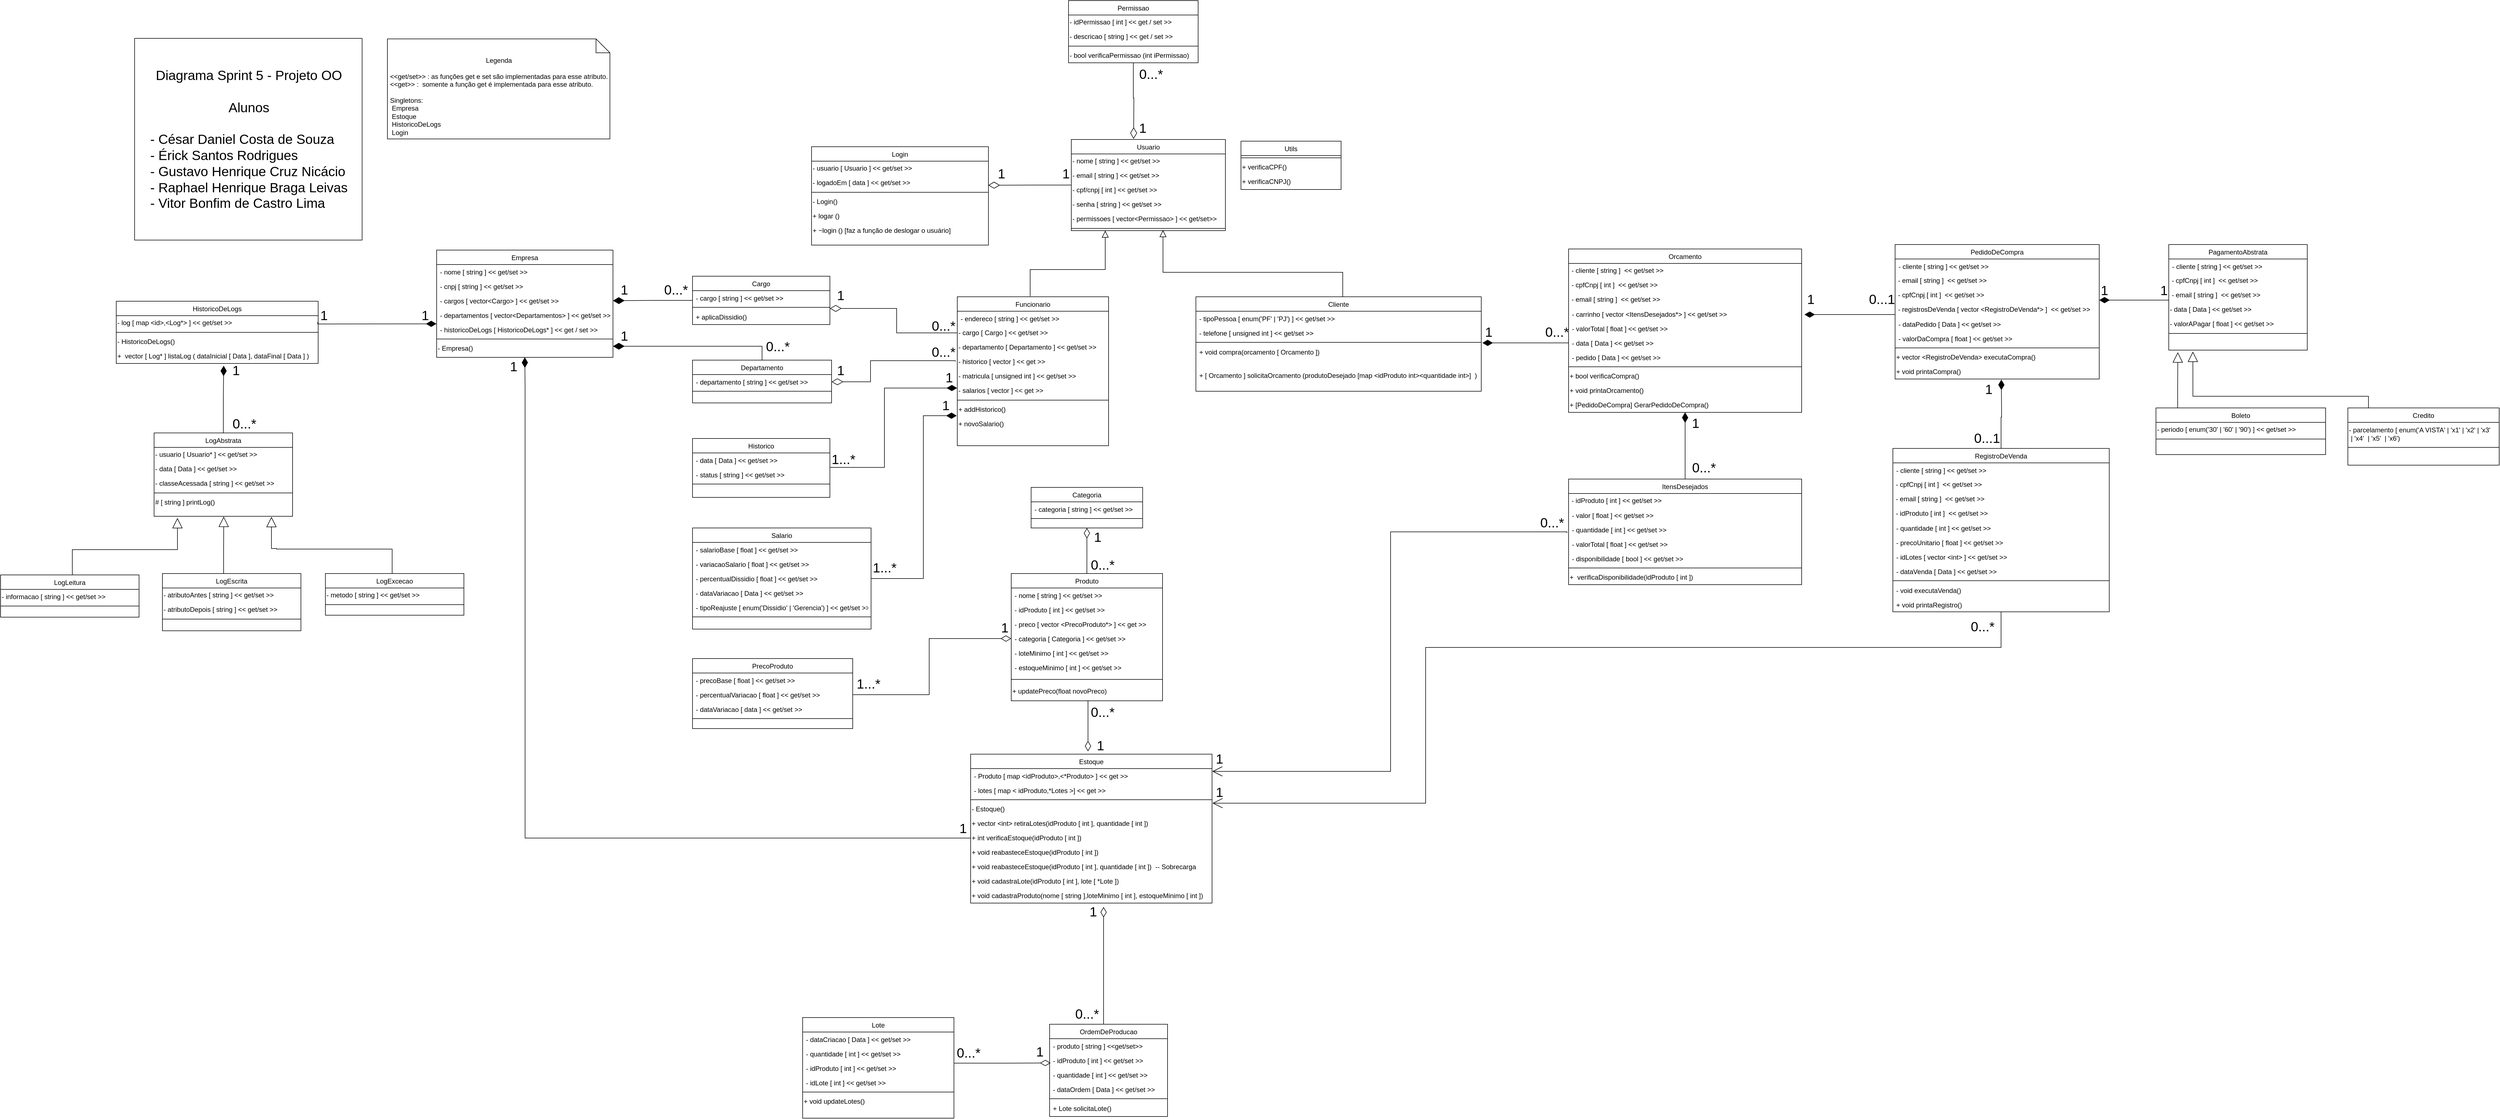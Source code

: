 <mxfile version="20.5.1" type="github">
  <diagram id="C5RBs43oDa-KdzZeNtuy" name="Diagrama UML">
    <mxGraphModel dx="1736" dy="1440" grid="0" gridSize="10" guides="1" tooltips="1" connect="1" arrows="1" fold="1" page="0" pageScale="1" pageWidth="3000" pageHeight="2200" background="none" math="0" shadow="0">
      <root>
        <mxCell id="WIyWlLk6GJQsqaUBKTNV-0" />
        <mxCell id="WIyWlLk6GJQsqaUBKTNV-1" parent="WIyWlLk6GJQsqaUBKTNV-0" />
        <mxCell id="3wVNMFGkU4_Ji0onx0FX-9" style="edgeStyle=orthogonalEdgeStyle;rounded=0;orthogonalLoop=1;jettySize=auto;html=1;endArrow=diamondThin;endFill=0;endSize=18;entryX=0.999;entryY=0.664;entryDx=0;entryDy=0;entryPerimeter=0;" parent="WIyWlLk6GJQsqaUBKTNV-1" source="zkfFHV4jXpPFQw0GAbJ--0" target="7kLCC5m1ncn1rMBGexYA-43" edge="1">
          <mxGeometry relative="1" as="geometry">
            <Array as="points" />
          </mxGeometry>
        </mxCell>
        <mxCell id="zkfFHV4jXpPFQw0GAbJ--0" value="Usuario" style="swimlane;fontStyle=0;align=center;verticalAlign=top;childLayout=stackLayout;horizontal=1;startSize=26;horizontalStack=0;resizeParent=1;resizeLast=0;collapsible=1;marginBottom=0;rounded=0;shadow=0;strokeWidth=1;" parent="WIyWlLk6GJQsqaUBKTNV-1" vertex="1">
          <mxGeometry x="2041" y="246" width="277" height="164" as="geometry">
            <mxRectangle x="230" y="140" width="160" height="26" as="alternateBounds" />
          </mxGeometry>
        </mxCell>
        <mxCell id="vBj9m2bGYhIgA5voDM-1-0" value="- nome [ string ]&amp;nbsp;&amp;lt;&amp;lt; get/set &amp;gt;&amp;gt;" style="text;html=1;resizable=0;autosize=1;align=left;verticalAlign=middle;points=[];fillColor=none;strokeColor=none;rounded=0;" parent="zkfFHV4jXpPFQw0GAbJ--0" vertex="1">
          <mxGeometry y="26" width="277" height="26" as="geometry" />
        </mxCell>
        <mxCell id="vBj9m2bGYhIgA5voDM-1-1" value="- email [ string ] &amp;lt;&amp;lt; get/set &amp;gt;&amp;gt;" style="text;html=1;resizable=0;autosize=1;align=left;verticalAlign=middle;points=[];fillColor=none;strokeColor=none;rounded=0;" parent="zkfFHV4jXpPFQw0GAbJ--0" vertex="1">
          <mxGeometry y="52" width="277" height="26" as="geometry" />
        </mxCell>
        <mxCell id="yx7stbrxpLooVDBRRGh_-1" value="- cpf/cnpj [ int ] &amp;lt;&amp;lt; get/set &amp;gt;&amp;gt;" style="text;html=1;resizable=0;autosize=1;align=left;verticalAlign=middle;points=[];fillColor=none;strokeColor=none;rounded=0;" parent="zkfFHV4jXpPFQw0GAbJ--0" vertex="1">
          <mxGeometry y="78" width="277" height="26" as="geometry" />
        </mxCell>
        <mxCell id="7kLCC5m1ncn1rMBGexYA-38" value="- senha [ string ] &amp;lt;&amp;lt; get/set &amp;gt;&amp;gt;" style="text;html=1;resizable=0;autosize=1;align=left;verticalAlign=middle;points=[];fillColor=none;strokeColor=none;rounded=0;" parent="zkfFHV4jXpPFQw0GAbJ--0" vertex="1">
          <mxGeometry y="104" width="277" height="26" as="geometry" />
        </mxCell>
        <mxCell id="M2em0EXgHuWA70PSRnWb-28" value="- permissoes [ vector&amp;lt;Permissao&amp;gt; ] &amp;lt;&amp;lt; get/set&amp;gt;&amp;gt;" style="text;html=1;resizable=0;autosize=1;align=left;verticalAlign=middle;points=[];fillColor=none;strokeColor=none;rounded=0;" parent="zkfFHV4jXpPFQw0GAbJ--0" vertex="1">
          <mxGeometry y="130" width="277" height="26" as="geometry" />
        </mxCell>
        <mxCell id="zkfFHV4jXpPFQw0GAbJ--4" value="" style="line;html=1;strokeWidth=1;align=left;verticalAlign=middle;spacingTop=-1;spacingLeft=3;spacingRight=3;rotatable=0;labelPosition=right;points=[];portConstraint=eastwest;" parent="zkfFHV4jXpPFQw0GAbJ--0" vertex="1">
          <mxGeometry y="156" width="277" height="8" as="geometry" />
        </mxCell>
        <mxCell id="zkfFHV4jXpPFQw0GAbJ--6" value="Funcionario" style="swimlane;fontStyle=0;align=center;verticalAlign=top;childLayout=stackLayout;horizontal=1;startSize=26;horizontalStack=0;resizeParent=1;resizeLast=0;collapsible=1;marginBottom=0;rounded=0;shadow=0;strokeWidth=1;" parent="WIyWlLk6GJQsqaUBKTNV-1" vertex="1">
          <mxGeometry x="1836" y="529" width="272" height="268" as="geometry">
            <mxRectangle x="130" y="380" width="160" height="26" as="alternateBounds" />
          </mxGeometry>
        </mxCell>
        <mxCell id="zkfFHV4jXpPFQw0GAbJ--8" value="- endereco [ string ] &lt;&lt; get/set &gt;&gt;" style="text;align=left;verticalAlign=top;spacingLeft=4;spacingRight=4;overflow=hidden;rotatable=0;points=[[0,0.5],[1,0.5]];portConstraint=eastwest;rounded=0;shadow=0;html=0;fillColor=none;" parent="zkfFHV4jXpPFQw0GAbJ--6" vertex="1">
          <mxGeometry y="26" width="272" height="26" as="geometry" />
        </mxCell>
        <mxCell id="yx7stbrxpLooVDBRRGh_-7" value="- cargo [ Cargo ] &amp;lt;&amp;lt; get/set &amp;gt;&amp;gt;" style="text;html=1;resizable=0;autosize=1;align=left;verticalAlign=middle;points=[];fillColor=none;strokeColor=none;rounded=0;" parent="zkfFHV4jXpPFQw0GAbJ--6" vertex="1">
          <mxGeometry y="52" width="272" height="26" as="geometry" />
        </mxCell>
        <mxCell id="yx7stbrxpLooVDBRRGh_-11" value="- departamento [ Departamento ] &amp;lt;&amp;lt; get/set &amp;gt;&amp;gt;" style="text;html=1;resizable=0;autosize=1;align=left;verticalAlign=middle;points=[];fillColor=none;strokeColor=none;rounded=0;" parent="zkfFHV4jXpPFQw0GAbJ--6" vertex="1">
          <mxGeometry y="78" width="272" height="26" as="geometry" />
        </mxCell>
        <mxCell id="yx7stbrxpLooVDBRRGh_-56" value="- historico [ vector ] &amp;lt;&amp;lt; get &amp;gt;&amp;gt;" style="text;html=1;resizable=0;autosize=1;align=left;verticalAlign=middle;points=[];fillColor=none;strokeColor=none;rounded=0;" parent="zkfFHV4jXpPFQw0GAbJ--6" vertex="1">
          <mxGeometry y="104" width="272" height="26" as="geometry" />
        </mxCell>
        <mxCell id="mWcNmfGCxx20jXf8nt0t-0" value="- matricula [ unsigned int ] &amp;lt;&amp;lt; get/set &amp;gt;&amp;gt;" style="text;html=1;resizable=0;autosize=1;align=left;verticalAlign=middle;points=[];fillColor=none;strokeColor=none;rounded=0;" parent="zkfFHV4jXpPFQw0GAbJ--6" vertex="1">
          <mxGeometry y="130" width="272" height="26" as="geometry" />
        </mxCell>
        <mxCell id="mWcNmfGCxx20jXf8nt0t-25" value="- salarios [ vector ] &amp;lt;&amp;lt; get &amp;gt;&amp;gt;" style="text;html=1;resizable=0;autosize=1;align=left;verticalAlign=middle;points=[];fillColor=none;strokeColor=none;rounded=0;" parent="zkfFHV4jXpPFQw0GAbJ--6" vertex="1">
          <mxGeometry y="156" width="272" height="26" as="geometry" />
        </mxCell>
        <mxCell id="zkfFHV4jXpPFQw0GAbJ--9" value="" style="line;html=1;strokeWidth=1;align=left;verticalAlign=middle;spacingTop=-1;spacingLeft=3;spacingRight=3;rotatable=0;labelPosition=right;points=[];portConstraint=eastwest;" parent="zkfFHV4jXpPFQw0GAbJ--6" vertex="1">
          <mxGeometry y="182" width="272" height="8" as="geometry" />
        </mxCell>
        <mxCell id="yx7stbrxpLooVDBRRGh_-60" value="+ addHistorico()" style="text;html=1;resizable=0;autosize=1;align=left;verticalAlign=middle;points=[];fillColor=none;strokeColor=none;rounded=0;" parent="zkfFHV4jXpPFQw0GAbJ--6" vertex="1">
          <mxGeometry y="190" width="272" height="26" as="geometry" />
        </mxCell>
        <mxCell id="VAJZHnrrX_qjfKX5aMCy-2" value="+ novoSalario()" style="text;html=1;resizable=0;autosize=1;align=left;verticalAlign=middle;points=[];fillColor=none;strokeColor=none;rounded=0;" parent="zkfFHV4jXpPFQw0GAbJ--6" vertex="1">
          <mxGeometry y="216" width="272" height="26" as="geometry" />
        </mxCell>
        <mxCell id="zkfFHV4jXpPFQw0GAbJ--12" value="" style="endArrow=block;endSize=10;endFill=0;shadow=0;strokeWidth=1;rounded=0;edgeStyle=elbowEdgeStyle;elbow=vertical;" parent="WIyWlLk6GJQsqaUBKTNV-1" target="zkfFHV4jXpPFQw0GAbJ--0" edge="1">
          <mxGeometry width="160" relative="1" as="geometry">
            <mxPoint x="1967" y="528" as="sourcePoint" />
            <mxPoint x="1927" y="510" as="targetPoint" />
            <Array as="points">
              <mxPoint x="2102" y="480" />
              <mxPoint x="2102" y="489" />
              <mxPoint x="1950" y="598" />
              <mxPoint x="1883" y="598" />
              <mxPoint x="1993" y="522" />
              <mxPoint x="1885" y="663" />
              <mxPoint x="1953" y="643" />
              <mxPoint x="1880" y="684" />
              <mxPoint x="1917" y="670" />
              <mxPoint x="1951" y="628" />
              <mxPoint x="2035" y="593" />
              <mxPoint x="2048" y="601" />
            </Array>
          </mxGeometry>
        </mxCell>
        <mxCell id="zkfFHV4jXpPFQw0GAbJ--13" value="Cliente" style="swimlane;fontStyle=0;align=center;verticalAlign=top;childLayout=stackLayout;horizontal=1;startSize=26;horizontalStack=0;resizeParent=1;resizeLast=0;collapsible=1;marginBottom=0;rounded=0;shadow=0;strokeWidth=1;" parent="WIyWlLk6GJQsqaUBKTNV-1" vertex="1">
          <mxGeometry x="2265" y="529" width="513" height="170" as="geometry">
            <mxRectangle x="340" y="380" width="170" height="26" as="alternateBounds" />
          </mxGeometry>
        </mxCell>
        <mxCell id="zkfFHV4jXpPFQw0GAbJ--14" value="- tipoPessoa [ enum(&#39;PF&#39; | &#39;PJ&#39;) ] &lt;&lt; get/set &gt;&gt;" style="text;align=left;verticalAlign=top;spacingLeft=4;spacingRight=4;overflow=hidden;rotatable=0;points=[[0,0.5],[1,0.5]];portConstraint=eastwest;" parent="zkfFHV4jXpPFQw0GAbJ--13" vertex="1">
          <mxGeometry y="26" width="513" height="26" as="geometry" />
        </mxCell>
        <mxCell id="yx7stbrxpLooVDBRRGh_-13" value="- telefone [ unsigned int ] &lt;&lt; get/set &gt;&gt;" style="text;align=left;verticalAlign=top;spacingLeft=4;spacingRight=4;overflow=hidden;rotatable=0;points=[[0,0.5],[1,0.5]];portConstraint=eastwest;rounded=0;shadow=0;html=0;" parent="zkfFHV4jXpPFQw0GAbJ--13" vertex="1">
          <mxGeometry y="52" width="513" height="26" as="geometry" />
        </mxCell>
        <mxCell id="zkfFHV4jXpPFQw0GAbJ--15" value="" style="line;html=1;strokeWidth=1;align=left;verticalAlign=middle;spacingTop=-1;spacingLeft=3;spacingRight=3;rotatable=0;labelPosition=right;points=[];portConstraint=eastwest;" parent="zkfFHV4jXpPFQw0GAbJ--13" vertex="1">
          <mxGeometry y="78" width="513" height="8" as="geometry" />
        </mxCell>
        <mxCell id="eWod7wNQgIvaONbQWn_n-7" value="+ void compra(orcamento [ Orcamento ])" style="text;align=left;verticalAlign=top;spacingLeft=4;spacingRight=4;overflow=hidden;rotatable=0;points=[[0,0.5],[1,0.5]];portConstraint=eastwest;rounded=0;shadow=0;html=0;" parent="zkfFHV4jXpPFQw0GAbJ--13" vertex="1">
          <mxGeometry y="86" width="513" height="42" as="geometry" />
        </mxCell>
        <mxCell id="YGI2oginyyZpjjxHaFJb-47" value="+ [ Orcamento ] solicitaOrcamento (produtoDesejado [map &lt;idProduto int&gt;&lt;quantidade int&gt;]  )" style="text;align=left;verticalAlign=top;spacingLeft=4;spacingRight=4;overflow=hidden;rotatable=0;points=[[0,0.5],[1,0.5]];portConstraint=eastwest;rounded=0;shadow=0;html=0;" parent="zkfFHV4jXpPFQw0GAbJ--13" vertex="1">
          <mxGeometry y="128" width="513" height="42" as="geometry" />
        </mxCell>
        <mxCell id="zkfFHV4jXpPFQw0GAbJ--16" value="" style="endArrow=block;endSize=10;endFill=0;shadow=0;strokeWidth=1;rounded=0;edgeStyle=elbowEdgeStyle;elbow=vertical;entryX=0.595;entryY=0.875;entryDx=0;entryDy=0;entryPerimeter=0;" parent="WIyWlLk6GJQsqaUBKTNV-1" source="zkfFHV4jXpPFQw0GAbJ--13" target="zkfFHV4jXpPFQw0GAbJ--4" edge="1">
          <mxGeometry width="160" relative="1" as="geometry">
            <mxPoint x="1937" y="680" as="sourcePoint" />
            <mxPoint x="2208" y="418" as="targetPoint" />
            <Array as="points">
              <mxPoint x="2529" y="485" />
              <mxPoint x="2293" y="480" />
              <mxPoint x="2300" y="474" />
              <mxPoint x="2309" y="500" />
              <mxPoint x="2245" y="483" />
              <mxPoint x="2246" y="550" />
              <mxPoint x="2184" y="554" />
              <mxPoint x="2161" y="597" />
              <mxPoint x="2107" y="550" />
              <mxPoint x="2197" y="665" />
              <mxPoint x="2158" y="643" />
            </Array>
          </mxGeometry>
        </mxCell>
        <mxCell id="mWcNmfGCxx20jXf8nt0t-1" value="Utils" style="swimlane;fontStyle=0;align=center;verticalAlign=top;childLayout=stackLayout;horizontal=1;startSize=26;horizontalStack=0;resizeParent=1;resizeLast=0;collapsible=1;marginBottom=0;rounded=0;shadow=0;strokeWidth=1;" parent="WIyWlLk6GJQsqaUBKTNV-1" vertex="1">
          <mxGeometry x="2346" y="249" width="180" height="87" as="geometry">
            <mxRectangle x="340" y="380" width="170" height="26" as="alternateBounds" />
          </mxGeometry>
        </mxCell>
        <mxCell id="mWcNmfGCxx20jXf8nt0t-4" value="" style="line;html=1;strokeWidth=1;align=left;verticalAlign=middle;spacingTop=-1;spacingLeft=3;spacingRight=3;rotatable=0;labelPosition=right;points=[];portConstraint=eastwest;" parent="mWcNmfGCxx20jXf8nt0t-1" vertex="1">
          <mxGeometry y="26" width="180" height="8" as="geometry" />
        </mxCell>
        <mxCell id="mWcNmfGCxx20jXf8nt0t-6" value="+ verificaCPF()" style="text;html=1;resizable=0;autosize=1;align=left;verticalAlign=middle;points=[];fillColor=none;strokeColor=none;rounded=0;" parent="mWcNmfGCxx20jXf8nt0t-1" vertex="1">
          <mxGeometry y="34" width="180" height="26" as="geometry" />
        </mxCell>
        <mxCell id="mWcNmfGCxx20jXf8nt0t-7" value="+ verificaCNPJ()" style="text;html=1;resizable=0;autosize=1;align=left;verticalAlign=middle;points=[];fillColor=none;strokeColor=none;rounded=0;" parent="mWcNmfGCxx20jXf8nt0t-1" vertex="1">
          <mxGeometry y="60" width="180" height="26" as="geometry" />
        </mxCell>
        <mxCell id="3wVNMFGkU4_Ji0onx0FX-13" style="edgeStyle=orthogonalEdgeStyle;rounded=0;orthogonalLoop=1;jettySize=auto;html=1;entryX=1;entryY=0.5;entryDx=0;entryDy=0;endArrow=diamondThin;endFill=1;endSize=18;" parent="WIyWlLk6GJQsqaUBKTNV-1" source="vBj9m2bGYhIgA5voDM-1-13" target="7kLCC5m1ncn1rMBGexYA-3" edge="1">
          <mxGeometry relative="1" as="geometry" />
        </mxCell>
        <mxCell id="vBj9m2bGYhIgA5voDM-1-13" value="Cargo" style="swimlane;fontStyle=0;align=center;verticalAlign=top;childLayout=stackLayout;horizontal=1;startSize=26;horizontalStack=0;resizeParent=1;resizeLast=0;collapsible=1;marginBottom=0;rounded=0;shadow=0;strokeWidth=1;" parent="WIyWlLk6GJQsqaUBKTNV-1" vertex="1">
          <mxGeometry x="1360" y="492" width="247" height="87" as="geometry">
            <mxRectangle x="550" y="140" width="160" height="26" as="alternateBounds" />
          </mxGeometry>
        </mxCell>
        <mxCell id="vBj9m2bGYhIgA5voDM-1-14" value="- cargo [ string ] &lt;&lt; get/set &gt;&gt;" style="text;align=left;verticalAlign=top;spacingLeft=4;spacingRight=4;overflow=hidden;rotatable=0;points=[[0,0.5],[1,0.5]];portConstraint=eastwest;" parent="vBj9m2bGYhIgA5voDM-1-13" vertex="1">
          <mxGeometry y="26" width="247" height="26" as="geometry" />
        </mxCell>
        <mxCell id="vBj9m2bGYhIgA5voDM-1-16" value="" style="line;html=1;strokeWidth=1;align=left;verticalAlign=middle;spacingTop=-1;spacingLeft=3;spacingRight=3;rotatable=0;labelPosition=right;points=[];portConstraint=eastwest;" parent="vBj9m2bGYhIgA5voDM-1-13" vertex="1">
          <mxGeometry y="52" width="247" height="8" as="geometry" />
        </mxCell>
        <mxCell id="VAJZHnrrX_qjfKX5aMCy-3" value="+ aplicaDissidio()" style="text;align=left;verticalAlign=top;spacingLeft=4;spacingRight=4;overflow=hidden;rotatable=0;points=[[0,0.5],[1,0.5]];portConstraint=eastwest;" parent="vBj9m2bGYhIgA5voDM-1-13" vertex="1">
          <mxGeometry y="60" width="247" height="26" as="geometry" />
        </mxCell>
        <mxCell id="3wVNMFGkU4_Ji0onx0FX-14" style="edgeStyle=orthogonalEdgeStyle;rounded=0;orthogonalLoop=1;jettySize=auto;html=1;endArrow=diamondThin;endFill=1;endSize=18;" parent="WIyWlLk6GJQsqaUBKTNV-1" source="vBj9m2bGYhIgA5voDM-1-19" target="7kLCC5m1ncn1rMBGexYA-20" edge="1">
          <mxGeometry relative="1" as="geometry">
            <Array as="points">
              <mxPoint x="1485" y="618" />
            </Array>
          </mxGeometry>
        </mxCell>
        <mxCell id="vBj9m2bGYhIgA5voDM-1-19" value="Departamento" style="swimlane;fontStyle=0;align=center;verticalAlign=top;childLayout=stackLayout;horizontal=1;startSize=26;horizontalStack=0;resizeParent=1;resizeLast=0;collapsible=1;marginBottom=0;rounded=0;shadow=0;strokeWidth=1;" parent="WIyWlLk6GJQsqaUBKTNV-1" vertex="1">
          <mxGeometry x="1360" y="643" width="250" height="77" as="geometry">
            <mxRectangle x="550" y="140" width="160" height="26" as="alternateBounds" />
          </mxGeometry>
        </mxCell>
        <mxCell id="vBj9m2bGYhIgA5voDM-1-20" value="- departamento [ string ] &lt;&lt; get/set &gt;&gt;" style="text;align=left;verticalAlign=top;spacingLeft=4;spacingRight=4;overflow=hidden;rotatable=0;points=[[0,0.5],[1,0.5]];portConstraint=eastwest;" parent="vBj9m2bGYhIgA5voDM-1-19" vertex="1">
          <mxGeometry y="26" width="250" height="26" as="geometry" />
        </mxCell>
        <mxCell id="vBj9m2bGYhIgA5voDM-1-21" value="" style="line;html=1;strokeWidth=1;align=left;verticalAlign=middle;spacingTop=-1;spacingLeft=3;spacingRight=3;rotatable=0;labelPosition=right;points=[];portConstraint=eastwest;" parent="vBj9m2bGYhIgA5voDM-1-19" vertex="1">
          <mxGeometry y="52" width="250" height="8" as="geometry" />
        </mxCell>
        <mxCell id="vBj9m2bGYhIgA5voDM-1-24" value="Historico" style="swimlane;fontStyle=0;align=center;verticalAlign=top;childLayout=stackLayout;horizontal=1;startSize=26;horizontalStack=0;resizeParent=1;resizeLast=0;collapsible=1;marginBottom=0;rounded=0;shadow=0;strokeWidth=1;" parent="WIyWlLk6GJQsqaUBKTNV-1" vertex="1">
          <mxGeometry x="1360" y="784" width="247" height="106" as="geometry">
            <mxRectangle x="550" y="140" width="160" height="26" as="alternateBounds" />
          </mxGeometry>
        </mxCell>
        <mxCell id="vBj9m2bGYhIgA5voDM-1-25" value="- data [ Data ] &lt;&lt; get/set &gt;&gt;" style="text;align=left;verticalAlign=top;spacingLeft=4;spacingRight=4;overflow=hidden;rotatable=0;points=[[0,0.5],[1,0.5]];portConstraint=eastwest;rounded=0;shadow=0;html=0;" parent="vBj9m2bGYhIgA5voDM-1-24" vertex="1">
          <mxGeometry y="26" width="247" height="26" as="geometry" />
        </mxCell>
        <mxCell id="vBj9m2bGYhIgA5voDM-1-26" value="- status [ string ] &lt;&lt; get/set &gt;&gt;" style="text;align=left;verticalAlign=top;spacingLeft=4;spacingRight=4;overflow=hidden;rotatable=0;points=[[0,0.5],[1,0.5]];portConstraint=eastwest;rounded=0;shadow=0;html=0;" parent="vBj9m2bGYhIgA5voDM-1-24" vertex="1">
          <mxGeometry y="52" width="247" height="26" as="geometry" />
        </mxCell>
        <mxCell id="vBj9m2bGYhIgA5voDM-1-27" value="" style="line;html=1;strokeWidth=1;align=left;verticalAlign=middle;spacingTop=-1;spacingLeft=3;spacingRight=3;rotatable=0;labelPosition=right;points=[];portConstraint=eastwest;" parent="vBj9m2bGYhIgA5voDM-1-24" vertex="1">
          <mxGeometry y="78" width="247" height="8" as="geometry" />
        </mxCell>
        <mxCell id="vBj9m2bGYhIgA5voDM-1-30" value="Salario" style="swimlane;fontStyle=0;align=center;verticalAlign=top;childLayout=stackLayout;horizontal=1;startSize=26;horizontalStack=0;resizeParent=1;resizeLast=0;collapsible=1;marginBottom=0;rounded=0;shadow=0;strokeWidth=1;" parent="WIyWlLk6GJQsqaUBKTNV-1" vertex="1">
          <mxGeometry x="1360" y="945" width="321" height="182" as="geometry">
            <mxRectangle x="340" y="380" width="170" height="26" as="alternateBounds" />
          </mxGeometry>
        </mxCell>
        <mxCell id="vBj9m2bGYhIgA5voDM-1-31" value="- salarioBase [ float ] &lt;&lt; get/set &gt;&gt;" style="text;align=left;verticalAlign=top;spacingLeft=4;spacingRight=4;overflow=hidden;rotatable=0;points=[[0,0.5],[1,0.5]];portConstraint=eastwest;" parent="vBj9m2bGYhIgA5voDM-1-30" vertex="1">
          <mxGeometry y="26" width="321" height="26" as="geometry" />
        </mxCell>
        <mxCell id="vBj9m2bGYhIgA5voDM-1-32" value="- variacaoSalario [ float ] &lt;&lt; get/set &gt;&gt;" style="text;align=left;verticalAlign=top;spacingLeft=4;spacingRight=4;overflow=hidden;rotatable=0;points=[[0,0.5],[1,0.5]];portConstraint=eastwest;rounded=0;shadow=0;html=0;" parent="vBj9m2bGYhIgA5voDM-1-30" vertex="1">
          <mxGeometry y="52" width="321" height="26" as="geometry" />
        </mxCell>
        <mxCell id="o2TB0ycGtMZ3YjSjIcyG-0" value="- percentualDissidio [ float ] &lt;&lt; get/set &gt;&gt;" style="text;align=left;verticalAlign=top;spacingLeft=4;spacingRight=4;overflow=hidden;rotatable=0;points=[[0,0.5],[1,0.5]];portConstraint=eastwest;rounded=0;shadow=0;html=0;" parent="vBj9m2bGYhIgA5voDM-1-30" vertex="1">
          <mxGeometry y="78" width="321" height="26" as="geometry" />
        </mxCell>
        <mxCell id="vBj9m2bGYhIgA5voDM-1-33" value="- dataVariacao [ Data ] &lt;&lt; get/set &gt;&gt;" style="text;align=left;verticalAlign=top;spacingLeft=4;spacingRight=4;overflow=hidden;rotatable=0;points=[[0,0.5],[1,0.5]];portConstraint=eastwest;rounded=0;shadow=0;html=0;" parent="vBj9m2bGYhIgA5voDM-1-30" vertex="1">
          <mxGeometry y="104" width="321" height="26" as="geometry" />
        </mxCell>
        <mxCell id="vBj9m2bGYhIgA5voDM-1-34" value="- tipoReajuste [ enum(&#39;Dissidio&#39; | &#39;Gerencia&#39;) ] &lt;&lt; get/set &gt;&gt;" style="text;align=left;verticalAlign=top;spacingLeft=4;spacingRight=4;overflow=hidden;rotatable=0;points=[[0,0.5],[1,0.5]];portConstraint=eastwest;rounded=0;shadow=0;html=0;" parent="vBj9m2bGYhIgA5voDM-1-30" vertex="1">
          <mxGeometry y="130" width="321" height="26" as="geometry" />
        </mxCell>
        <mxCell id="vBj9m2bGYhIgA5voDM-1-35" value="" style="line;html=1;strokeWidth=1;align=left;verticalAlign=middle;spacingTop=-1;spacingLeft=3;spacingRight=3;rotatable=0;labelPosition=right;points=[];portConstraint=eastwest;" parent="vBj9m2bGYhIgA5voDM-1-30" vertex="1">
          <mxGeometry y="156" width="321" height="8" as="geometry" />
        </mxCell>
        <mxCell id="vBj9m2bGYhIgA5voDM-1-40" style="edgeStyle=orthogonalEdgeStyle;rounded=0;orthogonalLoop=1;jettySize=auto;html=1;endArrow=diamondThin;endFill=0;startSize=6;endSize=18;" parent="WIyWlLk6GJQsqaUBKTNV-1" source="yx7stbrxpLooVDBRRGh_-7" edge="1">
          <mxGeometry relative="1" as="geometry">
            <mxPoint x="1607" y="550" as="targetPoint" />
            <Array as="points">
              <mxPoint x="1727" y="594" />
              <mxPoint x="1727" y="550" />
            </Array>
          </mxGeometry>
        </mxCell>
        <mxCell id="vBj9m2bGYhIgA5voDM-1-42" style="edgeStyle=orthogonalEdgeStyle;rounded=0;orthogonalLoop=1;jettySize=auto;html=1;endArrow=diamondThin;endFill=0;startSize=6;endSize=18;exitX=-0.013;exitY=0.476;exitDx=0;exitDy=0;exitPerimeter=0;entryX=1;entryY=0.5;entryDx=0;entryDy=0;" parent="WIyWlLk6GJQsqaUBKTNV-1" source="yx7stbrxpLooVDBRRGh_-56" target="vBj9m2bGYhIgA5voDM-1-20" edge="1">
          <mxGeometry relative="1" as="geometry">
            <Array as="points">
              <mxPoint x="1833" y="644" />
              <mxPoint x="1680" y="644" />
              <mxPoint x="1680" y="682" />
            </Array>
            <mxPoint x="1779" y="640" as="sourcePoint" />
            <mxPoint x="1669" y="649" as="targetPoint" />
          </mxGeometry>
        </mxCell>
        <mxCell id="vBj9m2bGYhIgA5voDM-1-43" style="edgeStyle=orthogonalEdgeStyle;rounded=0;orthogonalLoop=1;jettySize=auto;html=1;endArrow=none;endFill=0;startSize=16;endSize=18;exitX=-0.001;exitY=0.316;exitDx=0;exitDy=0;exitPerimeter=0;startArrow=diamondThin;startFill=1;" parent="WIyWlLk6GJQsqaUBKTNV-1" source="mWcNmfGCxx20jXf8nt0t-25" edge="1">
          <mxGeometry relative="1" as="geometry">
            <Array as="points">
              <mxPoint x="1705" y="693" />
              <mxPoint x="1705" y="836" />
            </Array>
            <mxPoint x="1782" y="784" as="sourcePoint" />
            <mxPoint x="1607" y="834" as="targetPoint" />
          </mxGeometry>
        </mxCell>
        <mxCell id="vBj9m2bGYhIgA5voDM-1-44" style="edgeStyle=orthogonalEdgeStyle;rounded=0;orthogonalLoop=1;jettySize=auto;html=1;endArrow=none;endFill=0;startSize=16;endSize=18;entryX=1;entryY=0.5;entryDx=0;entryDy=0;startArrow=diamondThin;startFill=1;" parent="WIyWlLk6GJQsqaUBKTNV-1" target="o2TB0ycGtMZ3YjSjIcyG-0" edge="1">
          <mxGeometry relative="1" as="geometry">
            <Array as="points">
              <mxPoint x="1775" y="743" />
              <mxPoint x="1775" y="1036" />
            </Array>
            <mxPoint x="1835" y="743" as="sourcePoint" />
            <mxPoint x="1766" y="1017" as="targetPoint" />
          </mxGeometry>
        </mxCell>
        <mxCell id="vBj9m2bGYhIgA5voDM-1-45" value="1" style="text;html=1;resizable=0;autosize=1;align=center;verticalAlign=middle;points=[];fillColor=none;strokeColor=none;rounded=0;fontSize=24;" parent="WIyWlLk6GJQsqaUBKTNV-1" vertex="1">
          <mxGeometry x="1610" y="506" width="31" height="41" as="geometry" />
        </mxCell>
        <mxCell id="vBj9m2bGYhIgA5voDM-1-46" value="0...*" style="text;html=1;resizable=0;autosize=1;align=center;verticalAlign=middle;points=[];fillColor=none;strokeColor=none;rounded=0;fontSize=24;" parent="WIyWlLk6GJQsqaUBKTNV-1" vertex="1">
          <mxGeometry x="1780" y="561" width="61" height="41" as="geometry" />
        </mxCell>
        <mxCell id="vBj9m2bGYhIgA5voDM-1-47" value="1" style="text;html=1;resizable=0;autosize=1;align=center;verticalAlign=middle;points=[];fillColor=none;strokeColor=none;rounded=0;fontSize=24;" parent="WIyWlLk6GJQsqaUBKTNV-1" vertex="1">
          <mxGeometry x="1805" y="654" width="31" height="41" as="geometry" />
        </mxCell>
        <mxCell id="vBj9m2bGYhIgA5voDM-1-48" value="0...*" style="text;html=1;resizable=0;autosize=1;align=center;verticalAlign=middle;points=[];fillColor=none;strokeColor=none;rounded=0;fontSize=24;" parent="WIyWlLk6GJQsqaUBKTNV-1" vertex="1">
          <mxGeometry x="1780" y="608" width="61" height="41" as="geometry" />
        </mxCell>
        <mxCell id="vBj9m2bGYhIgA5voDM-1-50" value="1...*" style="text;html=1;resizable=0;autosize=1;align=center;verticalAlign=middle;points=[];fillColor=none;strokeColor=none;rounded=0;fontSize=24;" parent="WIyWlLk6GJQsqaUBKTNV-1" vertex="1">
          <mxGeometry x="1600" y="801.86" width="61" height="41" as="geometry" />
        </mxCell>
        <mxCell id="vBj9m2bGYhIgA5voDM-1-51" value="1" style="text;html=1;resizable=0;autosize=1;align=center;verticalAlign=middle;points=[];fillColor=none;strokeColor=none;rounded=0;fontSize=24;" parent="WIyWlLk6GJQsqaUBKTNV-1" vertex="1">
          <mxGeometry x="1610" y="641.5" width="31" height="41" as="geometry" />
        </mxCell>
        <mxCell id="vBj9m2bGYhIgA5voDM-1-52" value="1" style="text;html=1;resizable=0;autosize=1;align=center;verticalAlign=middle;points=[];fillColor=none;strokeColor=none;rounded=0;fontSize=24;" parent="WIyWlLk6GJQsqaUBKTNV-1" vertex="1">
          <mxGeometry x="1799" y="704" width="31" height="41" as="geometry" />
        </mxCell>
        <mxCell id="vBj9m2bGYhIgA5voDM-1-53" value="1...*" style="text;html=1;resizable=0;autosize=1;align=center;verticalAlign=middle;points=[];fillColor=none;strokeColor=none;rounded=0;fontSize=24;" parent="WIyWlLk6GJQsqaUBKTNV-1" vertex="1">
          <mxGeometry x="1674" y="996" width="61" height="41" as="geometry" />
        </mxCell>
        <mxCell id="vBj9m2bGYhIgA5voDM-1-55" value="&lt;div style=&quot;&quot;&gt;&lt;span style=&quot;&quot;&gt;&lt;br&gt;&lt;/span&gt;&lt;/div&gt;&lt;div style=&quot;&quot;&gt;&lt;span style=&quot;&quot;&gt;Diagrama Sprint 5 - Projeto OO&lt;br&gt;&lt;br&gt;&lt;/span&gt;&lt;/div&gt;&lt;div style=&quot;&quot;&gt;&lt;span style=&quot;&quot;&gt;Alunos&lt;/span&gt;&lt;/div&gt;&lt;div style=&quot;&quot;&gt;&lt;span style=&quot;&quot;&gt;&lt;br&gt;&lt;/span&gt;&lt;/div&gt;&lt;div style=&quot;text-align: left;&quot;&gt;&lt;span style=&quot;&quot;&gt;-&amp;nbsp;César Daniel Costa de Souza&lt;/span&gt;&lt;/div&gt;&lt;div style=&quot;text-align: left;&quot;&gt;&lt;span style=&quot;&quot;&gt;-&amp;nbsp;Érick Santos Rodrigues&lt;/span&gt;&lt;/div&gt;&lt;div style=&quot;text-align: left;&quot;&gt;&lt;span style=&quot;&quot;&gt;-&amp;nbsp;&lt;/span&gt;&lt;span style=&quot;background-color: initial;&quot;&gt;Gustavo Henrique Cruz Nicácio&lt;/span&gt;&lt;/div&gt;&lt;div style=&quot;text-align: left;&quot;&gt;&lt;span style=&quot;&quot;&gt;- Raphael Henrique Braga Leivas&lt;/span&gt;&lt;/div&gt;&lt;div style=&quot;text-align: left;&quot;&gt;&lt;span style=&quot;&quot;&gt;-&amp;nbsp;Vitor Bonfim de Castro Lima&lt;/span&gt;&lt;/div&gt;&lt;div style=&quot;text-align: left;&quot;&gt;&lt;span style=&quot;&quot;&gt;&lt;br&gt;&lt;/span&gt;&lt;/div&gt;" style="text;html=1;resizable=0;autosize=1;align=center;verticalAlign=middle;points=[];rounded=0;fontSize=24;labelBorderColor=none;spacingTop=0;glass=0;labelBackgroundColor=none;spacing=20;strokeColor=default;" parent="WIyWlLk6GJQsqaUBKTNV-1" vertex="1">
          <mxGeometry x="357" y="64" width="409" height="363" as="geometry" />
        </mxCell>
        <mxCell id="VAJZHnrrX_qjfKX5aMCy-21" style="edgeStyle=orthogonalEdgeStyle;rounded=0;orthogonalLoop=1;jettySize=auto;html=1;strokeWidth=1;startArrow=none;startFill=0;endArrow=diamondThin;endFill=0;startSize=16;endSize=16;" parent="WIyWlLk6GJQsqaUBKTNV-1" source="zTteDzw6mhybtIft6KNz-0" edge="1">
          <mxGeometry relative="1" as="geometry">
            <mxPoint x="2071" y="1347" as="targetPoint" />
            <Array as="points">
              <mxPoint x="2071" y="1309" />
              <mxPoint x="2071" y="1309" />
            </Array>
          </mxGeometry>
        </mxCell>
        <mxCell id="zTteDzw6mhybtIft6KNz-0" value="Produto" style="swimlane;fontStyle=0;align=center;verticalAlign=top;childLayout=stackLayout;horizontal=1;startSize=26;horizontalStack=0;resizeParent=1;resizeLast=0;collapsible=1;marginBottom=0;rounded=0;shadow=0;strokeWidth=1;" parent="WIyWlLk6GJQsqaUBKTNV-1" vertex="1">
          <mxGeometry x="1933" y="1027" width="272" height="229" as="geometry">
            <mxRectangle x="130" y="380" width="160" height="26" as="alternateBounds" />
          </mxGeometry>
        </mxCell>
        <mxCell id="zTteDzw6mhybtIft6KNz-1" value="- nome [ string ] &lt;&lt; get/set &gt;&gt;" style="text;align=left;verticalAlign=top;spacingLeft=4;spacingRight=4;overflow=hidden;rotatable=0;points=[[0,0.5],[1,0.5]];portConstraint=eastwest;" parent="zTteDzw6mhybtIft6KNz-0" vertex="1">
          <mxGeometry y="26" width="272" height="26" as="geometry" />
        </mxCell>
        <mxCell id="zTteDzw6mhybtIft6KNz-2" value="- idProduto [ int ] &lt;&lt; get/set &gt;&gt;" style="text;align=left;verticalAlign=top;spacingLeft=4;spacingRight=4;overflow=hidden;rotatable=0;points=[[0,0.5],[1,0.5]];portConstraint=eastwest;rounded=0;shadow=0;html=0;" parent="zTteDzw6mhybtIft6KNz-0" vertex="1">
          <mxGeometry y="52" width="272" height="26" as="geometry" />
        </mxCell>
        <mxCell id="zTteDzw6mhybtIft6KNz-3" value="- preco [ vector &lt;PrecoProduto*&gt; ] &lt;&lt; get &gt;&gt;" style="text;align=left;verticalAlign=top;spacingLeft=4;spacingRight=4;overflow=hidden;rotatable=0;points=[[0,0.5],[1,0.5]];portConstraint=eastwest;rounded=0;shadow=0;html=0;" parent="zTteDzw6mhybtIft6KNz-0" vertex="1">
          <mxGeometry y="78" width="272" height="26" as="geometry" />
        </mxCell>
        <mxCell id="zTteDzw6mhybtIft6KNz-4" value="- categoria [ Categoria ] &lt;&lt; get/set &gt;&gt;" style="text;align=left;verticalAlign=top;spacingLeft=4;spacingRight=4;overflow=hidden;rotatable=0;points=[[0,0.5],[1,0.5]];portConstraint=eastwest;rounded=0;shadow=0;html=0;" parent="zTteDzw6mhybtIft6KNz-0" vertex="1">
          <mxGeometry y="104" width="272" height="26" as="geometry" />
        </mxCell>
        <mxCell id="zTteDzw6mhybtIft6KNz-5" value="- loteMinimo [ int ] &lt;&lt; get/set &gt;&gt;" style="text;align=left;verticalAlign=top;spacingLeft=4;spacingRight=4;overflow=hidden;rotatable=0;points=[[0,0.5],[1,0.5]];portConstraint=eastwest;rounded=0;shadow=0;html=0;" parent="zTteDzw6mhybtIft6KNz-0" vertex="1">
          <mxGeometry y="130" width="272" height="26" as="geometry" />
        </mxCell>
        <mxCell id="zTteDzw6mhybtIft6KNz-6" value="- estoqueMinimo [ int ] &lt;&lt; get/set &gt;&gt;" style="text;align=left;verticalAlign=top;spacingLeft=4;spacingRight=4;overflow=hidden;rotatable=0;points=[[0,0.5],[1,0.5]];portConstraint=eastwest;rounded=0;shadow=0;html=0;" parent="zTteDzw6mhybtIft6KNz-0" vertex="1">
          <mxGeometry y="156" width="272" height="26" as="geometry" />
        </mxCell>
        <mxCell id="zTteDzw6mhybtIft6KNz-8" value="" style="line;html=1;strokeWidth=1;align=left;verticalAlign=middle;spacingTop=-1;spacingLeft=3;spacingRight=3;rotatable=0;labelPosition=right;points=[];portConstraint=eastwest;" parent="zTteDzw6mhybtIft6KNz-0" vertex="1">
          <mxGeometry y="182" width="272" height="17" as="geometry" />
        </mxCell>
        <mxCell id="b2Q9ZwZEgmiC0DYaMUe_-2" value="+ updatePreco(float novoPreco)" style="text;html=1;resizable=0;autosize=1;align=left;verticalAlign=middle;points=[];fillColor=none;strokeColor=none;rounded=0;" parent="zTteDzw6mhybtIft6KNz-0" vertex="1">
          <mxGeometry y="199" width="272" height="26" as="geometry" />
        </mxCell>
        <mxCell id="VAJZHnrrX_qjfKX5aMCy-22" style="edgeStyle=orthogonalEdgeStyle;rounded=0;orthogonalLoop=1;jettySize=auto;html=1;entryX=0.5;entryY=0;entryDx=0;entryDy=0;strokeWidth=1;startArrow=diamondThin;startFill=0;endArrow=none;endFill=0;startSize=16;endSize=16;" parent="WIyWlLk6GJQsqaUBKTNV-1" source="zTteDzw6mhybtIft6KNz-17" target="zTteDzw6mhybtIft6KNz-0" edge="1">
          <mxGeometry relative="1" as="geometry" />
        </mxCell>
        <mxCell id="zTteDzw6mhybtIft6KNz-17" value="Categoria" style="swimlane;fontStyle=0;align=center;verticalAlign=top;childLayout=stackLayout;horizontal=1;startSize=26;horizontalStack=0;resizeParent=1;resizeLast=0;collapsible=1;marginBottom=0;rounded=0;shadow=0;strokeWidth=1;" parent="WIyWlLk6GJQsqaUBKTNV-1" vertex="1">
          <mxGeometry x="1968.75" y="872" width="200.5" height="73" as="geometry">
            <mxRectangle x="550" y="140" width="160" height="26" as="alternateBounds" />
          </mxGeometry>
        </mxCell>
        <mxCell id="zTteDzw6mhybtIft6KNz-18" value="- categoria [ string ] &lt;&lt; get/set &gt;&gt;" style="text;align=left;verticalAlign=top;spacingLeft=4;spacingRight=4;overflow=hidden;rotatable=0;points=[[0,0.5],[1,0.5]];portConstraint=eastwest;" parent="zTteDzw6mhybtIft6KNz-17" vertex="1">
          <mxGeometry y="26" width="200.5" height="26" as="geometry" />
        </mxCell>
        <mxCell id="zTteDzw6mhybtIft6KNz-19" value="" style="line;html=1;strokeWidth=1;align=left;verticalAlign=middle;spacingTop=-1;spacingLeft=3;spacingRight=3;rotatable=0;labelPosition=right;points=[];portConstraint=eastwest;" parent="zTteDzw6mhybtIft6KNz-17" vertex="1">
          <mxGeometry y="52" width="200.5" height="8" as="geometry" />
        </mxCell>
        <mxCell id="VAJZHnrrX_qjfKX5aMCy-16" style="edgeStyle=orthogonalEdgeStyle;rounded=0;orthogonalLoop=1;jettySize=auto;html=1;strokeWidth=1;startArrow=none;startFill=0;endArrow=diamondThin;endFill=0;startSize=16;endSize=16;entryX=1.153;entryY=0.992;entryDx=0;entryDy=0;entryPerimeter=0;" parent="WIyWlLk6GJQsqaUBKTNV-1" source="zTteDzw6mhybtIft6KNz-21" target="zTteDzw6mhybtIft6KNz-85" edge="1">
          <mxGeometry relative="1" as="geometry">
            <Array as="points">
              <mxPoint x="1928" y="1908" />
              <mxPoint x="1928" y="1908" />
            </Array>
            <mxPoint x="1948" y="1904" as="targetPoint" />
          </mxGeometry>
        </mxCell>
        <mxCell id="zTteDzw6mhybtIft6KNz-21" value="Lote" style="swimlane;fontStyle=0;align=center;verticalAlign=top;childLayout=stackLayout;horizontal=1;startSize=26;horizontalStack=0;resizeParent=1;resizeLast=0;collapsible=1;marginBottom=0;rounded=0;shadow=0;strokeWidth=1;" parent="WIyWlLk6GJQsqaUBKTNV-1" vertex="1">
          <mxGeometry x="1558" y="1826" width="272" height="181" as="geometry">
            <mxRectangle x="130" y="380" width="160" height="26" as="alternateBounds" />
          </mxGeometry>
        </mxCell>
        <mxCell id="zTteDzw6mhybtIft6KNz-23" value="- dataCriacao [ Data ] &lt;&lt; get/set &gt;&gt;" style="text;align=left;verticalAlign=top;spacingLeft=4;spacingRight=4;overflow=hidden;rotatable=0;points=[[0,0.5],[1,0.5]];portConstraint=eastwest;rounded=0;shadow=0;html=0;" parent="zTteDzw6mhybtIft6KNz-21" vertex="1">
          <mxGeometry y="26" width="272" height="26" as="geometry" />
        </mxCell>
        <mxCell id="zTteDzw6mhybtIft6KNz-24" value="- quantidade [ int ] &lt;&lt; get/set &gt;&gt;" style="text;align=left;verticalAlign=top;spacingLeft=4;spacingRight=4;overflow=hidden;rotatable=0;points=[[0,0.5],[1,0.5]];portConstraint=eastwest;rounded=0;shadow=0;html=0;" parent="zTteDzw6mhybtIft6KNz-21" vertex="1">
          <mxGeometry y="52" width="272" height="26" as="geometry" />
        </mxCell>
        <mxCell id="eWod7wNQgIvaONbQWn_n-2" value="- idProduto [ int ] &lt;&lt; get/set &gt;&gt;" style="text;align=left;verticalAlign=top;spacingLeft=4;spacingRight=4;overflow=hidden;rotatable=0;points=[[0,0.5],[1,0.5]];portConstraint=eastwest;rounded=0;shadow=0;html=0;" parent="zTteDzw6mhybtIft6KNz-21" vertex="1">
          <mxGeometry y="78" width="272" height="26" as="geometry" />
        </mxCell>
        <mxCell id="zTteDzw6mhybtIft6KNz-25" value="- idLote [ int ] &lt;&lt; get/set &gt;&gt;" style="text;align=left;verticalAlign=top;spacingLeft=4;spacingRight=4;overflow=hidden;rotatable=0;points=[[0,0.5],[1,0.5]];portConstraint=eastwest;rounded=0;shadow=0;html=0;" parent="zTteDzw6mhybtIft6KNz-21" vertex="1">
          <mxGeometry y="104" width="272" height="26" as="geometry" />
        </mxCell>
        <mxCell id="zTteDzw6mhybtIft6KNz-28" value="" style="line;html=1;strokeWidth=1;align=left;verticalAlign=middle;spacingTop=-1;spacingLeft=3;spacingRight=3;rotatable=0;labelPosition=right;points=[];portConstraint=eastwest;" parent="zTteDzw6mhybtIft6KNz-21" vertex="1">
          <mxGeometry y="130" width="272" height="8" as="geometry" />
        </mxCell>
        <mxCell id="zTteDzw6mhybtIft6KNz-92" value="+ void updateLotes()" style="text;html=1;resizable=0;autosize=1;align=left;verticalAlign=middle;points=[];fillColor=none;strokeColor=none;rounded=0;" parent="zTteDzw6mhybtIft6KNz-21" vertex="1">
          <mxGeometry y="138" width="272" height="26" as="geometry" />
        </mxCell>
        <mxCell id="zTteDzw6mhybtIft6KNz-35" value="Estoque" style="swimlane;fontStyle=0;align=center;verticalAlign=top;childLayout=stackLayout;horizontal=1;startSize=26;horizontalStack=0;resizeParent=1;resizeLast=0;collapsible=1;marginBottom=0;rounded=0;shadow=0;strokeWidth=1;" parent="WIyWlLk6GJQsqaUBKTNV-1" vertex="1">
          <mxGeometry x="1860" y="1352" width="434" height="268" as="geometry">
            <mxRectangle x="130" y="380" width="160" height="26" as="alternateBounds" />
          </mxGeometry>
        </mxCell>
        <mxCell id="zTteDzw6mhybtIft6KNz-38" value="- Produto [ map &lt;idProduto&gt;,&lt;*Produto&gt; ] &lt;&lt; get &gt;&gt;" style="text;align=left;verticalAlign=top;spacingLeft=4;spacingRight=4;overflow=hidden;rotatable=0;points=[[0,0.5],[1,0.5]];portConstraint=eastwest;rounded=0;shadow=0;html=0;" parent="zTteDzw6mhybtIft6KNz-35" vertex="1">
          <mxGeometry y="26" width="434" height="26" as="geometry" />
        </mxCell>
        <mxCell id="sz7emtZtiZC7Q6amcMm9-0" value="- lotes [ map &lt; idProduto,*Lotes &gt;] &lt;&lt; get &gt;&gt;" style="text;align=left;verticalAlign=top;spacingLeft=4;spacingRight=4;overflow=hidden;rotatable=0;points=[[0,0.5],[1,0.5]];portConstraint=eastwest;rounded=0;shadow=0;html=0;" parent="zTteDzw6mhybtIft6KNz-35" vertex="1">
          <mxGeometry y="52" width="434" height="26" as="geometry" />
        </mxCell>
        <mxCell id="zTteDzw6mhybtIft6KNz-40" value="" style="line;html=1;strokeWidth=1;align=left;verticalAlign=middle;spacingTop=-1;spacingLeft=3;spacingRight=3;rotatable=0;labelPosition=right;points=[];portConstraint=eastwest;" parent="zTteDzw6mhybtIft6KNz-35" vertex="1">
          <mxGeometry y="78" width="434" height="8" as="geometry" />
        </mxCell>
        <mxCell id="5NJ1zF1r41b_Tl2I5SvM-1" value="- Estoque()" style="text;html=1;resizable=0;autosize=1;align=left;verticalAlign=middle;points=[];fillColor=none;strokeColor=none;rounded=0;" parent="zTteDzw6mhybtIft6KNz-35" vertex="1">
          <mxGeometry y="86" width="434" height="26" as="geometry" />
        </mxCell>
        <mxCell id="zTteDzw6mhybtIft6KNz-89" value="+ vector &amp;lt;int&amp;gt; retiraLotes(idProduto [ int ], quantidade [ int ])" style="text;html=1;resizable=0;autosize=1;align=left;verticalAlign=middle;points=[];fillColor=none;strokeColor=none;rounded=0;" parent="zTteDzw6mhybtIft6KNz-35" vertex="1">
          <mxGeometry y="112" width="434" height="26" as="geometry" />
        </mxCell>
        <mxCell id="VAJZHnrrX_qjfKX5aMCy-19" value="+ int verificaEstoque(idProduto [ int ])&amp;nbsp;" style="text;html=1;resizable=0;autosize=1;align=left;verticalAlign=middle;points=[];fillColor=none;strokeColor=none;rounded=0;" parent="zTteDzw6mhybtIft6KNz-35" vertex="1">
          <mxGeometry y="138" width="434" height="26" as="geometry" />
        </mxCell>
        <mxCell id="h61s1pjZAPFuTAD4vbiL-1" value="+ void reabasteceEstoque(idProduto [ int ])&amp;nbsp;" style="text;html=1;resizable=0;autosize=1;align=left;verticalAlign=middle;points=[];fillColor=none;strokeColor=none;rounded=0;" parent="zTteDzw6mhybtIft6KNz-35" vertex="1">
          <mxGeometry y="164" width="434" height="26" as="geometry" />
        </mxCell>
        <mxCell id="h61s1pjZAPFuTAD4vbiL-0" value="+ void reabasteceEstoque(idProduto [ int ], quantidade [ int ])&amp;nbsp; -- Sobrecarga" style="text;html=1;resizable=0;autosize=1;align=left;verticalAlign=middle;points=[];fillColor=none;strokeColor=none;rounded=0;" parent="zTteDzw6mhybtIft6KNz-35" vertex="1">
          <mxGeometry y="190" width="434" height="26" as="geometry" />
        </mxCell>
        <mxCell id="Jqu-rE0V3BrTrrEw6oY6-3" value="+ void cadastraLote(idProduto [ int ], lote [ *Lote ])" style="text;html=1;resizable=0;autosize=1;align=left;verticalAlign=middle;points=[];fillColor=none;strokeColor=none;rounded=0;" parent="zTteDzw6mhybtIft6KNz-35" vertex="1">
          <mxGeometry y="216" width="434" height="26" as="geometry" />
        </mxCell>
        <mxCell id="Jqu-rE0V3BrTrrEw6oY6-4" value="+ void cadastraProduto(nome [ string ],loteMinimo [ int ], estoqueMinimo [ int ])" style="text;html=1;resizable=0;autosize=1;align=left;verticalAlign=middle;points=[];fillColor=none;strokeColor=none;rounded=0;" parent="zTteDzw6mhybtIft6KNz-35" vertex="1">
          <mxGeometry y="242" width="434" height="26" as="geometry" />
        </mxCell>
        <mxCell id="YGI2oginyyZpjjxHaFJb-30" style="edgeStyle=orthogonalEdgeStyle;rounded=0;orthogonalLoop=1;jettySize=auto;html=1;endArrow=diamondThin;endFill=1;startSize=6;endSize=16;" parent="WIyWlLk6GJQsqaUBKTNV-1" source="zTteDzw6mhybtIft6KNz-46" edge="1">
          <mxGeometry relative="1" as="geometry">
            <mxPoint x="3713" y="678" as="targetPoint" />
          </mxGeometry>
        </mxCell>
        <mxCell id="aJcXbw52B6p_eMawTVzu-18" style="edgeStyle=orthogonalEdgeStyle;rounded=0;orthogonalLoop=1;jettySize=auto;html=1;endArrow=open;endFill=0;endSize=16;entryX=1.002;entryY=0.086;entryDx=0;entryDy=0;entryPerimeter=0;" parent="WIyWlLk6GJQsqaUBKTNV-1" source="zTteDzw6mhybtIft6KNz-46" target="5NJ1zF1r41b_Tl2I5SvM-1" edge="1">
          <mxGeometry relative="1" as="geometry">
            <mxPoint x="2309" y="1449" as="targetPoint" />
            <Array as="points">
              <mxPoint x="3713" y="1160" />
              <mxPoint x="2678" y="1160" />
              <mxPoint x="2678" y="1440" />
            </Array>
          </mxGeometry>
        </mxCell>
        <mxCell id="zTteDzw6mhybtIft6KNz-46" value="RegistroDeVenda" style="swimlane;fontStyle=0;align=center;verticalAlign=top;childLayout=stackLayout;horizontal=1;startSize=26;horizontalStack=0;resizeParent=1;resizeLast=0;collapsible=1;marginBottom=0;rounded=0;shadow=0;strokeWidth=1;" parent="WIyWlLk6GJQsqaUBKTNV-1" vertex="1">
          <mxGeometry x="3518" y="801.86" width="389" height="294" as="geometry">
            <mxRectangle x="130" y="380" width="160" height="26" as="alternateBounds" />
          </mxGeometry>
        </mxCell>
        <mxCell id="zTteDzw6mhybtIft6KNz-48" value="- cliente [ string ] &lt;&lt; get/set &gt;&gt;" style="text;align=left;verticalAlign=top;spacingLeft=4;spacingRight=4;overflow=hidden;rotatable=0;points=[[0,0.5],[1,0.5]];portConstraint=eastwest;rounded=0;shadow=0;html=0;" parent="zTteDzw6mhybtIft6KNz-46" vertex="1">
          <mxGeometry y="26" width="389" height="26" as="geometry" />
        </mxCell>
        <mxCell id="aJcXbw52B6p_eMawTVzu-5" value="&amp;nbsp;- cpfCnpj [ int ]&amp;nbsp;&amp;nbsp;&amp;lt;&amp;lt; get/set &amp;gt;&amp;gt;" style="text;html=1;resizable=0;autosize=1;align=left;verticalAlign=middle;points=[];fillColor=none;strokeColor=none;rounded=0;" parent="zTteDzw6mhybtIft6KNz-46" vertex="1">
          <mxGeometry y="52" width="389" height="26" as="geometry" />
        </mxCell>
        <mxCell id="aJcXbw52B6p_eMawTVzu-6" value="&amp;nbsp;- email [ string ]&amp;nbsp;&amp;nbsp;&amp;lt;&amp;lt; get/set &amp;gt;&amp;gt;" style="text;html=1;resizable=0;autosize=1;align=left;verticalAlign=middle;points=[];fillColor=none;strokeColor=none;rounded=0;" parent="zTteDzw6mhybtIft6KNz-46" vertex="1">
          <mxGeometry y="78" width="389" height="26" as="geometry" />
        </mxCell>
        <mxCell id="zTteDzw6mhybtIft6KNz-73" value="&amp;nbsp;- idProduto [ int ]&amp;nbsp;&amp;nbsp;&amp;lt;&amp;lt; get/set &amp;gt;&amp;gt;" style="text;html=1;resizable=0;autosize=1;align=left;verticalAlign=middle;points=[];fillColor=none;strokeColor=none;rounded=0;" parent="zTteDzw6mhybtIft6KNz-46" vertex="1">
          <mxGeometry y="104" width="389" height="26" as="geometry" />
        </mxCell>
        <mxCell id="zTteDzw6mhybtIft6KNz-50" value="- quantidade [ int ] &lt;&lt; get/set &gt;&gt;" style="text;align=left;verticalAlign=top;spacingLeft=4;spacingRight=4;overflow=hidden;rotatable=0;points=[[0,0.5],[1,0.5]];portConstraint=eastwest;rounded=0;shadow=0;html=0;" parent="zTteDzw6mhybtIft6KNz-46" vertex="1">
          <mxGeometry y="130" width="389" height="26" as="geometry" />
        </mxCell>
        <mxCell id="7kLCC5m1ncn1rMBGexYA-37" value="- precoUnitario [ float ] &lt;&lt; get/set &gt;&gt;" style="text;align=left;verticalAlign=top;spacingLeft=4;spacingRight=4;overflow=hidden;rotatable=0;points=[[0,0.5],[1,0.5]];portConstraint=eastwest;rounded=0;shadow=0;html=0;" parent="zTteDzw6mhybtIft6KNz-46" vertex="1">
          <mxGeometry y="156" width="389" height="26" as="geometry" />
        </mxCell>
        <mxCell id="zTteDzw6mhybtIft6KNz-51" value="- idLotes [ vector &lt;int&gt; ] &lt;&lt; get/set &gt;&gt;" style="text;align=left;verticalAlign=top;spacingLeft=4;spacingRight=4;overflow=hidden;rotatable=0;points=[[0,0.5],[1,0.5]];portConstraint=eastwest;rounded=0;shadow=0;html=0;" parent="zTteDzw6mhybtIft6KNz-46" vertex="1">
          <mxGeometry y="182" width="389" height="26" as="geometry" />
        </mxCell>
        <mxCell id="zTteDzw6mhybtIft6KNz-47" value="- dataVenda [ Data ] &lt;&lt; get/set &gt;&gt;" style="text;align=left;verticalAlign=top;spacingLeft=4;spacingRight=4;overflow=hidden;rotatable=0;points=[[0,0.5],[1,0.5]];portConstraint=eastwest;" parent="zTteDzw6mhybtIft6KNz-46" vertex="1">
          <mxGeometry y="208" width="389" height="26" as="geometry" />
        </mxCell>
        <mxCell id="zTteDzw6mhybtIft6KNz-53" value="" style="line;html=1;strokeWidth=1;align=left;verticalAlign=middle;spacingTop=-1;spacingLeft=3;spacingRight=3;rotatable=0;labelPosition=right;points=[];portConstraint=eastwest;" parent="zTteDzw6mhybtIft6KNz-46" vertex="1">
          <mxGeometry y="234" width="389" height="8" as="geometry" />
        </mxCell>
        <mxCell id="aJcXbw52B6p_eMawTVzu-21" value="- void executaVenda()" style="text;align=left;verticalAlign=top;spacingLeft=4;spacingRight=4;overflow=hidden;rotatable=0;points=[[0,0.5],[1,0.5]];portConstraint=eastwest;rounded=0;shadow=0;html=0;" parent="zTteDzw6mhybtIft6KNz-46" vertex="1">
          <mxGeometry y="242" width="389" height="26" as="geometry" />
        </mxCell>
        <mxCell id="aJcXbw52B6p_eMawTVzu-17" value="+ void printaRegistro()" style="text;align=left;verticalAlign=top;spacingLeft=4;spacingRight=4;overflow=hidden;rotatable=0;points=[[0,0.5],[1,0.5]];portConstraint=eastwest;rounded=0;shadow=0;html=0;" parent="zTteDzw6mhybtIft6KNz-46" vertex="1">
          <mxGeometry y="268" width="389" height="26" as="geometry" />
        </mxCell>
        <mxCell id="VAJZHnrrX_qjfKX5aMCy-18" style="edgeStyle=orthogonalEdgeStyle;rounded=0;orthogonalLoop=1;jettySize=auto;html=1;strokeWidth=1;startArrow=none;startFill=0;endArrow=diamondThin;endFill=0;startSize=16;endSize=16;exitX=0.5;exitY=0;exitDx=0;exitDy=0;" parent="WIyWlLk6GJQsqaUBKTNV-1" source="zTteDzw6mhybtIft6KNz-60" edge="1">
          <mxGeometry relative="1" as="geometry">
            <mxPoint x="2099" y="1627" as="targetPoint" />
            <mxPoint x="2082" y="1835" as="sourcePoint" />
            <Array as="points">
              <mxPoint x="2099" y="1838" />
            </Array>
          </mxGeometry>
        </mxCell>
        <mxCell id="zTteDzw6mhybtIft6KNz-60" value="OrdemDeProducao" style="swimlane;fontStyle=0;align=center;verticalAlign=top;childLayout=stackLayout;horizontal=1;startSize=26;horizontalStack=0;resizeParent=1;resizeLast=0;collapsible=1;marginBottom=0;rounded=0;shadow=0;strokeWidth=1;" parent="WIyWlLk6GJQsqaUBKTNV-1" vertex="1">
          <mxGeometry x="2002" y="1838" width="212" height="166" as="geometry">
            <mxRectangle x="130" y="380" width="160" height="26" as="alternateBounds" />
          </mxGeometry>
        </mxCell>
        <mxCell id="zTteDzw6mhybtIft6KNz-61" value="- produto [ string ] &lt;&lt;get/set&gt;&gt;" style="text;align=left;verticalAlign=top;spacingLeft=4;spacingRight=4;overflow=hidden;rotatable=0;points=[[0,0.5],[1,0.5]];portConstraint=eastwest;" parent="zTteDzw6mhybtIft6KNz-60" vertex="1">
          <mxGeometry y="26" width="212" height="26" as="geometry" />
        </mxCell>
        <mxCell id="eWod7wNQgIvaONbQWn_n-15" value="- idProduto [ int ] &lt;&lt; get/set &gt;&gt;" style="text;align=left;verticalAlign=top;spacingLeft=4;spacingRight=4;overflow=hidden;rotatable=0;points=[[0,0.5],[1,0.5]];portConstraint=eastwest;" parent="zTteDzw6mhybtIft6KNz-60" vertex="1">
          <mxGeometry y="52" width="212" height="26" as="geometry" />
        </mxCell>
        <mxCell id="zTteDzw6mhybtIft6KNz-63" value="- quantidade [ int ] &lt;&lt; get/set &gt;&gt;" style="text;align=left;verticalAlign=top;spacingLeft=4;spacingRight=4;overflow=hidden;rotatable=0;points=[[0,0.5],[1,0.5]];portConstraint=eastwest;rounded=0;shadow=0;html=0;" parent="zTteDzw6mhybtIft6KNz-60" vertex="1">
          <mxGeometry y="78" width="212" height="26" as="geometry" />
        </mxCell>
        <mxCell id="eWod7wNQgIvaONbQWn_n-17" value="- dataOrdem [ Data ] &lt;&lt; get/set &gt;&gt;" style="text;align=left;verticalAlign=top;spacingLeft=4;spacingRight=4;overflow=hidden;rotatable=0;points=[[0,0.5],[1,0.5]];portConstraint=eastwest;rounded=0;shadow=0;html=0;" parent="zTteDzw6mhybtIft6KNz-60" vertex="1">
          <mxGeometry y="104" width="212" height="26" as="geometry" />
        </mxCell>
        <mxCell id="zTteDzw6mhybtIft6KNz-66" value="" style="line;html=1;strokeWidth=1;align=left;verticalAlign=middle;spacingTop=-1;spacingLeft=3;spacingRight=3;rotatable=0;labelPosition=right;points=[];portConstraint=eastwest;" parent="zTteDzw6mhybtIft6KNz-60" vertex="1">
          <mxGeometry y="130" width="212" height="8" as="geometry" />
        </mxCell>
        <mxCell id="eWod7wNQgIvaONbQWn_n-18" value="+ Lote solicitaLote()" style="text;align=left;verticalAlign=top;spacingLeft=4;spacingRight=4;overflow=hidden;rotatable=0;points=[[0,0.5],[1,0.5]];portConstraint=eastwest;rounded=0;shadow=0;html=0;" parent="zTteDzw6mhybtIft6KNz-60" vertex="1">
          <mxGeometry y="138" width="212" height="26" as="geometry" />
        </mxCell>
        <mxCell id="zTteDzw6mhybtIft6KNz-82" value="1" style="text;html=1;align=center;verticalAlign=middle;resizable=0;points=[];autosize=1;strokeColor=none;fillColor=none;fontSize=24;" parent="WIyWlLk6GJQsqaUBKTNV-1" vertex="1">
          <mxGeometry x="2077" y="1316" width="31" height="41" as="geometry" />
        </mxCell>
        <mxCell id="zTteDzw6mhybtIft6KNz-85" value="1" style="text;html=1;align=center;verticalAlign=middle;resizable=0;points=[];autosize=1;strokeColor=none;fillColor=none;fontSize=24;" parent="WIyWlLk6GJQsqaUBKTNV-1" vertex="1">
          <mxGeometry x="1968" y="1867" width="31" height="41" as="geometry" />
        </mxCell>
        <mxCell id="zTteDzw6mhybtIft6KNz-86" value="0...*" style="text;html=1;align=center;verticalAlign=middle;resizable=0;points=[];autosize=1;strokeColor=none;fillColor=none;fontSize=24;" parent="WIyWlLk6GJQsqaUBKTNV-1" vertex="1">
          <mxGeometry x="1825" y="1869" width="61" height="41" as="geometry" />
        </mxCell>
        <mxCell id="zTteDzw6mhybtIft6KNz-91" value="0...*" style="text;html=1;align=center;verticalAlign=middle;resizable=0;points=[];autosize=1;strokeColor=none;fillColor=none;fontSize=24;" parent="WIyWlLk6GJQsqaUBKTNV-1" vertex="1">
          <mxGeometry x="2066" y="1256" width="61" height="41" as="geometry" />
        </mxCell>
        <mxCell id="zTteDzw6mhybtIft6KNz-99" value="1" style="text;html=1;align=center;verticalAlign=middle;resizable=0;points=[];autosize=1;strokeColor=none;fillColor=none;fontSize=24;" parent="WIyWlLk6GJQsqaUBKTNV-1" vertex="1">
          <mxGeometry x="2064" y="1615" width="31" height="41" as="geometry" />
        </mxCell>
        <mxCell id="zTteDzw6mhybtIft6KNz-100" value="0...*" style="text;html=1;align=center;verticalAlign=middle;resizable=0;points=[];autosize=1;strokeColor=none;fillColor=none;fontSize=24;" parent="WIyWlLk6GJQsqaUBKTNV-1" vertex="1">
          <mxGeometry x="2038.5" y="1799" width="61" height="41" as="geometry" />
        </mxCell>
        <mxCell id="7kLCC5m1ncn1rMBGexYA-0" value="Empresa" style="swimlane;fontStyle=0;align=center;verticalAlign=top;childLayout=stackLayout;horizontal=1;startSize=26;horizontalStack=0;resizeParent=1;resizeLast=0;collapsible=1;marginBottom=0;rounded=0;shadow=0;strokeWidth=1;" parent="WIyWlLk6GJQsqaUBKTNV-1" vertex="1">
          <mxGeometry x="900" y="445" width="317" height="193" as="geometry">
            <mxRectangle x="130" y="380" width="160" height="26" as="alternateBounds" />
          </mxGeometry>
        </mxCell>
        <mxCell id="7kLCC5m1ncn1rMBGexYA-6" value="- nome [ string ] &lt;&lt; get/set &gt;&gt;" style="text;align=left;verticalAlign=top;spacingLeft=4;spacingRight=4;overflow=hidden;rotatable=0;points=[[0,0.5],[1,0.5]];portConstraint=eastwest;rounded=0;shadow=0;html=0;" parent="7kLCC5m1ncn1rMBGexYA-0" vertex="1">
          <mxGeometry y="26" width="317" height="26" as="geometry" />
        </mxCell>
        <mxCell id="7kLCC5m1ncn1rMBGexYA-7" value="- cnpj [ string ] &lt;&lt; get/set &gt;&gt;" style="text;align=left;verticalAlign=top;spacingLeft=4;spacingRight=4;overflow=hidden;rotatable=0;points=[[0,0.5],[1,0.5]];portConstraint=eastwest;rounded=0;shadow=0;html=0;" parent="7kLCC5m1ncn1rMBGexYA-0" vertex="1">
          <mxGeometry y="52" width="317" height="26" as="geometry" />
        </mxCell>
        <mxCell id="7kLCC5m1ncn1rMBGexYA-3" value="- cargos [ vector&lt;Cargo&gt; ] &lt;&lt; get/set &gt;&gt;" style="text;align=left;verticalAlign=top;spacingLeft=4;spacingRight=4;overflow=hidden;rotatable=0;points=[[0,0.5],[1,0.5]];portConstraint=eastwest;rounded=0;shadow=0;html=0;" parent="7kLCC5m1ncn1rMBGexYA-0" vertex="1">
          <mxGeometry y="78" width="317" height="26" as="geometry" />
        </mxCell>
        <mxCell id="7kLCC5m1ncn1rMBGexYA-4" value="- departamentos [ vector&lt;Departamentos&gt; ] &lt;&lt; get/set &gt;&gt;" style="text;align=left;verticalAlign=top;spacingLeft=4;spacingRight=4;overflow=hidden;rotatable=0;points=[[0,0.5],[1,0.5]];portConstraint=eastwest;rounded=0;shadow=0;html=0;" parent="7kLCC5m1ncn1rMBGexYA-0" vertex="1">
          <mxGeometry y="104" width="317" height="26" as="geometry" />
        </mxCell>
        <mxCell id="7e1-ul4cAq3rn7RSBH3--2" value="- historicoDeLogs [ HistoricoDeLogs* ] &lt;&lt; get / set &gt;&gt;" style="text;align=left;verticalAlign=top;spacingLeft=4;spacingRight=4;overflow=hidden;rotatable=0;points=[[0,0.5],[1,0.5]];portConstraint=eastwest;rounded=0;shadow=0;html=0;" parent="7kLCC5m1ncn1rMBGexYA-0" vertex="1">
          <mxGeometry y="130" width="317" height="26" as="geometry" />
        </mxCell>
        <mxCell id="7kLCC5m1ncn1rMBGexYA-8" value="" style="line;html=1;strokeWidth=1;align=left;verticalAlign=middle;spacingTop=-1;spacingLeft=3;spacingRight=3;rotatable=0;labelPosition=right;points=[];portConstraint=eastwest;" parent="7kLCC5m1ncn1rMBGexYA-0" vertex="1">
          <mxGeometry y="156" width="317" height="8" as="geometry" />
        </mxCell>
        <mxCell id="7kLCC5m1ncn1rMBGexYA-20" value="- Empresa()" style="text;html=1;resizable=0;autosize=1;align=left;verticalAlign=middle;points=[];fillColor=none;strokeColor=none;rounded=0;" parent="7kLCC5m1ncn1rMBGexYA-0" vertex="1">
          <mxGeometry y="164" width="317" height="26" as="geometry" />
        </mxCell>
        <mxCell id="7kLCC5m1ncn1rMBGexYA-21" value="PrecoProduto" style="swimlane;fontStyle=0;align=center;verticalAlign=top;childLayout=stackLayout;horizontal=1;startSize=26;horizontalStack=0;resizeParent=1;resizeLast=0;collapsible=1;marginBottom=0;rounded=0;shadow=0;strokeWidth=1;" parent="WIyWlLk6GJQsqaUBKTNV-1" vertex="1">
          <mxGeometry x="1360" y="1180" width="288" height="126" as="geometry">
            <mxRectangle x="130" y="380" width="160" height="26" as="alternateBounds" />
          </mxGeometry>
        </mxCell>
        <mxCell id="7kLCC5m1ncn1rMBGexYA-22" value="- precoBase [ float ] &lt;&lt; get/set &gt;&gt;" style="text;align=left;verticalAlign=top;spacingLeft=4;spacingRight=4;overflow=hidden;rotatable=0;points=[[0,0.5],[1,0.5]];portConstraint=eastwest;" parent="7kLCC5m1ncn1rMBGexYA-21" vertex="1">
          <mxGeometry y="26" width="288" height="26" as="geometry" />
        </mxCell>
        <mxCell id="7kLCC5m1ncn1rMBGexYA-23" value="- percentualVariacao [ float ] &lt;&lt; get/set &gt;&gt;" style="text;align=left;verticalAlign=top;spacingLeft=4;spacingRight=4;overflow=hidden;rotatable=0;points=[[0,0.5],[1,0.5]];portConstraint=eastwest;rounded=0;shadow=0;html=0;" parent="7kLCC5m1ncn1rMBGexYA-21" vertex="1">
          <mxGeometry y="52" width="288" height="26" as="geometry" />
        </mxCell>
        <mxCell id="7kLCC5m1ncn1rMBGexYA-24" value="- dataVariacao [ data ] &lt;&lt; get/set &gt;&gt;" style="text;align=left;verticalAlign=top;spacingLeft=4;spacingRight=4;overflow=hidden;rotatable=0;points=[[0,0.5],[1,0.5]];portConstraint=eastwest;rounded=0;shadow=0;html=0;" parent="7kLCC5m1ncn1rMBGexYA-21" vertex="1">
          <mxGeometry y="78" width="288" height="26" as="geometry" />
        </mxCell>
        <mxCell id="7kLCC5m1ncn1rMBGexYA-26" value="" style="line;html=1;strokeWidth=1;align=left;verticalAlign=middle;spacingTop=-1;spacingLeft=3;spacingRight=3;rotatable=0;labelPosition=right;points=[];portConstraint=eastwest;" parent="7kLCC5m1ncn1rMBGexYA-21" vertex="1">
          <mxGeometry y="104" width="288" height="8" as="geometry" />
        </mxCell>
        <mxCell id="7kLCC5m1ncn1rMBGexYA-34" value="1" style="text;html=1;resizable=0;autosize=1;align=center;verticalAlign=middle;points=[];fillColor=none;strokeColor=none;rounded=0;fontSize=24;" parent="WIyWlLk6GJQsqaUBKTNV-1" vertex="1">
          <mxGeometry x="1905" y="1104" width="31" height="41" as="geometry" />
        </mxCell>
        <mxCell id="7kLCC5m1ncn1rMBGexYA-40" value="Login" style="swimlane;fontStyle=0;align=center;verticalAlign=top;childLayout=stackLayout;horizontal=1;startSize=26;horizontalStack=0;resizeParent=1;resizeLast=0;collapsible=1;marginBottom=0;rounded=0;shadow=0;strokeWidth=1;" parent="WIyWlLk6GJQsqaUBKTNV-1" vertex="1">
          <mxGeometry x="1574" y="259" width="318" height="177" as="geometry">
            <mxRectangle x="230" y="140" width="160" height="26" as="alternateBounds" />
          </mxGeometry>
        </mxCell>
        <mxCell id="7kLCC5m1ncn1rMBGexYA-41" value="- usuario [ Usuario ] &amp;lt;&amp;lt; get/set &amp;gt;&amp;gt;" style="text;html=1;resizable=0;autosize=1;align=left;verticalAlign=middle;points=[];fillColor=none;strokeColor=none;rounded=0;" parent="7kLCC5m1ncn1rMBGexYA-40" vertex="1">
          <mxGeometry y="26" width="318" height="26" as="geometry" />
        </mxCell>
        <mxCell id="7kLCC5m1ncn1rMBGexYA-43" value="- logadoEm [ data ] &amp;lt;&amp;lt; get/set &amp;gt;&amp;gt;" style="text;html=1;resizable=0;autosize=1;align=left;verticalAlign=middle;points=[];fillColor=none;strokeColor=none;rounded=0;" parent="7kLCC5m1ncn1rMBGexYA-40" vertex="1">
          <mxGeometry y="52" width="318" height="26" as="geometry" />
        </mxCell>
        <mxCell id="7kLCC5m1ncn1rMBGexYA-46" value="" style="line;html=1;strokeWidth=1;align=left;verticalAlign=middle;spacingTop=-1;spacingLeft=3;spacingRight=3;rotatable=0;labelPosition=right;points=[];portConstraint=eastwest;" parent="7kLCC5m1ncn1rMBGexYA-40" vertex="1">
          <mxGeometry y="78" width="318" height="8" as="geometry" />
        </mxCell>
        <mxCell id="3wVNMFGkU4_Ji0onx0FX-6" value="- Login()" style="text;html=1;resizable=0;autosize=1;align=left;verticalAlign=middle;points=[];fillColor=none;strokeColor=none;rounded=0;" parent="7kLCC5m1ncn1rMBGexYA-40" vertex="1">
          <mxGeometry y="86" width="318" height="26" as="geometry" />
        </mxCell>
        <mxCell id="7kLCC5m1ncn1rMBGexYA-50" value="+ logar ()" style="text;html=1;resizable=0;autosize=1;align=left;verticalAlign=middle;points=[];fillColor=none;strokeColor=none;rounded=0;" parent="7kLCC5m1ncn1rMBGexYA-40" vertex="1">
          <mxGeometry y="112" width="318" height="26" as="geometry" />
        </mxCell>
        <mxCell id="7e1-ul4cAq3rn7RSBH3--0" value="+ ~login () [faz a função de deslogar o usuário]" style="text;html=1;resizable=0;autosize=1;align=left;verticalAlign=middle;points=[];fillColor=none;strokeColor=none;rounded=0;" parent="7kLCC5m1ncn1rMBGexYA-40" vertex="1">
          <mxGeometry y="138" width="318" height="26" as="geometry" />
        </mxCell>
        <mxCell id="b2Q9ZwZEgmiC0DYaMUe_-3" value="Legenda&lt;br&gt;&lt;br&gt;&lt;div style=&quot;text-align: justify;&quot;&gt;&lt;span style=&quot;background-color: initial;&quot;&gt;&amp;lt;&amp;lt;get/set&amp;gt;&amp;gt; : as funções get e set são implementadas para esse atributo.&lt;/span&gt;&lt;/div&gt;&lt;div style=&quot;text-align: justify;&quot;&gt;&lt;span style=&quot;background-color: initial;&quot;&gt;&amp;lt;&amp;lt;get&amp;gt;&amp;gt; :&amp;nbsp; somente a função get é implementada para esse atributo.&lt;/span&gt;&lt;/div&gt;&lt;div style=&quot;text-align: justify;&quot;&gt;&lt;span style=&quot;background-color: initial;&quot;&gt;&lt;br&gt;&lt;/span&gt;&lt;/div&gt;&lt;div style=&quot;text-align: justify;&quot;&gt;&lt;span style=&quot;background-color: initial;&quot;&gt;Singletons:&lt;/span&gt;&lt;/div&gt;&lt;div style=&quot;text-align: justify;&quot;&gt;&lt;span style=&quot;white-space: pre;&quot;&gt; &lt;/span&gt;Empresa&lt;br&gt;&lt;/div&gt;&lt;div style=&quot;text-align: justify;&quot;&gt;&lt;span style=&quot;white-space: pre;&quot;&gt; &lt;/span&gt;Estoque&lt;br&gt;&lt;/div&gt;&lt;div style=&quot;text-align: justify;&quot;&gt;&lt;span style=&quot;white-space: pre;&quot;&gt; &lt;/span&gt;HistoricoDeLogs&lt;br&gt;&lt;/div&gt;&lt;div style=&quot;text-align: justify;&quot;&gt;&lt;span style=&quot;white-space: pre;&quot;&gt; &lt;/span&gt;Login&lt;br&gt;&lt;/div&gt;" style="shape=note2;boundedLbl=1;whiteSpace=wrap;html=1;size=25;verticalAlign=top;align=center;" parent="WIyWlLk6GJQsqaUBKTNV-1" vertex="1">
          <mxGeometry x="811.5" y="65" width="400" height="180" as="geometry" />
        </mxCell>
        <mxCell id="VAJZHnrrX_qjfKX5aMCy-23" value="0...*" style="text;html=1;align=center;verticalAlign=middle;resizable=0;points=[];autosize=1;strokeColor=none;fillColor=none;fontSize=24;" parent="WIyWlLk6GJQsqaUBKTNV-1" vertex="1">
          <mxGeometry x="2066" y="991.5" width="61" height="41" as="geometry" />
        </mxCell>
        <mxCell id="VAJZHnrrX_qjfKX5aMCy-24" value="1" style="text;html=1;align=center;verticalAlign=middle;resizable=0;points=[];autosize=1;strokeColor=none;fillColor=none;fontSize=24;" parent="WIyWlLk6GJQsqaUBKTNV-1" vertex="1">
          <mxGeometry x="2072" y="941" width="31" height="41" as="geometry" />
        </mxCell>
        <mxCell id="eWod7wNQgIvaONbQWn_n-10" style="edgeStyle=orthogonalEdgeStyle;rounded=0;orthogonalLoop=1;jettySize=auto;html=1;entryX=0;entryY=0.5;entryDx=0;entryDy=0;endArrow=diamondThin;endFill=0;startSize=16;endSize=16;" parent="WIyWlLk6GJQsqaUBKTNV-1" source="7kLCC5m1ncn1rMBGexYA-23" target="zTteDzw6mhybtIft6KNz-4" edge="1">
          <mxGeometry relative="1" as="geometry" />
        </mxCell>
        <mxCell id="3wVNMFGkU4_Ji0onx0FX-0" value="1...*" style="text;html=1;resizable=0;autosize=1;align=center;verticalAlign=middle;points=[];fillColor=none;strokeColor=none;rounded=0;fontSize=24;" parent="WIyWlLk6GJQsqaUBKTNV-1" vertex="1">
          <mxGeometry x="1645" y="1205" width="61" height="41" as="geometry" />
        </mxCell>
        <mxCell id="3wVNMFGkU4_Ji0onx0FX-11" value="1" style="text;html=1;resizable=0;autosize=1;align=center;verticalAlign=middle;points=[];fillColor=none;strokeColor=none;rounded=0;fontSize=24;" parent="WIyWlLk6GJQsqaUBKTNV-1" vertex="1">
          <mxGeometry x="1899" y="287" width="31" height="41" as="geometry" />
        </mxCell>
        <mxCell id="3wVNMFGkU4_Ji0onx0FX-12" value="1" style="text;html=1;resizable=0;autosize=1;align=center;verticalAlign=middle;points=[];fillColor=none;strokeColor=none;rounded=0;fontSize=24;" parent="WIyWlLk6GJQsqaUBKTNV-1" vertex="1">
          <mxGeometry x="2015.5" y="287" width="31" height="41" as="geometry" />
        </mxCell>
        <mxCell id="3wVNMFGkU4_Ji0onx0FX-15" value="1" style="text;html=1;resizable=0;autosize=1;align=center;verticalAlign=middle;points=[];fillColor=none;strokeColor=none;rounded=0;fontSize=24;" parent="WIyWlLk6GJQsqaUBKTNV-1" vertex="1">
          <mxGeometry x="1221" y="496" width="31" height="41" as="geometry" />
        </mxCell>
        <mxCell id="3wVNMFGkU4_Ji0onx0FX-16" value="1" style="text;html=1;resizable=0;autosize=1;align=center;verticalAlign=middle;points=[];fillColor=none;strokeColor=none;rounded=0;fontSize=24;" parent="WIyWlLk6GJQsqaUBKTNV-1" vertex="1">
          <mxGeometry x="1221" y="579" width="31" height="41" as="geometry" />
        </mxCell>
        <mxCell id="3wVNMFGkU4_Ji0onx0FX-18" value="0...*" style="text;html=1;resizable=0;autosize=1;align=center;verticalAlign=middle;points=[];fillColor=none;strokeColor=none;rounded=0;fontSize=24;" parent="WIyWlLk6GJQsqaUBKTNV-1" vertex="1">
          <mxGeometry x="1482" y="598" width="61" height="41" as="geometry" />
        </mxCell>
        <mxCell id="3wVNMFGkU4_Ji0onx0FX-19" value="0...*" style="text;html=1;resizable=0;autosize=1;align=center;verticalAlign=middle;points=[];fillColor=none;strokeColor=none;rounded=0;fontSize=24;" parent="WIyWlLk6GJQsqaUBKTNV-1" vertex="1">
          <mxGeometry x="1299" y="496" width="61" height="41" as="geometry" />
        </mxCell>
        <mxCell id="M2em0EXgHuWA70PSRnWb-29" style="edgeStyle=orthogonalEdgeStyle;rounded=0;orthogonalLoop=1;jettySize=auto;html=1;endArrow=diamondThin;endFill=0;endSize=18;" parent="WIyWlLk6GJQsqaUBKTNV-1" source="M2em0EXgHuWA70PSRnWb-0" edge="1">
          <mxGeometry relative="1" as="geometry">
            <mxPoint x="2153" y="245" as="targetPoint" />
          </mxGeometry>
        </mxCell>
        <mxCell id="M2em0EXgHuWA70PSRnWb-0" value="Permissao" style="swimlane;fontStyle=0;align=center;verticalAlign=top;childLayout=stackLayout;horizontal=1;startSize=26;horizontalStack=0;resizeParent=1;resizeLast=0;collapsible=1;marginBottom=0;rounded=0;shadow=0;strokeWidth=1;" parent="WIyWlLk6GJQsqaUBKTNV-1" vertex="1">
          <mxGeometry x="2036" y="-4" width="233" height="112" as="geometry">
            <mxRectangle x="230" y="140" width="160" height="26" as="alternateBounds" />
          </mxGeometry>
        </mxCell>
        <mxCell id="M2em0EXgHuWA70PSRnWb-1" value="- idPermissao [ int ] &amp;lt;&amp;lt; get / set &amp;gt;&amp;gt;" style="text;html=1;resizable=0;autosize=1;align=left;verticalAlign=middle;points=[];fillColor=none;strokeColor=none;rounded=0;" parent="M2em0EXgHuWA70PSRnWb-0" vertex="1">
          <mxGeometry y="26" width="233" height="26" as="geometry" />
        </mxCell>
        <mxCell id="M2em0EXgHuWA70PSRnWb-26" value="- descricao [ string ] &amp;lt;&amp;lt; get / set &amp;gt;&amp;gt;" style="text;html=1;resizable=0;autosize=1;align=left;verticalAlign=middle;points=[];fillColor=none;strokeColor=none;rounded=0;" parent="M2em0EXgHuWA70PSRnWb-0" vertex="1">
          <mxGeometry y="52" width="233" height="26" as="geometry" />
        </mxCell>
        <mxCell id="M2em0EXgHuWA70PSRnWb-2" value="" style="line;html=1;strokeWidth=1;align=left;verticalAlign=middle;spacingTop=-1;spacingLeft=3;spacingRight=3;rotatable=0;labelPosition=right;points=[];portConstraint=eastwest;" parent="M2em0EXgHuWA70PSRnWb-0" vertex="1">
          <mxGeometry y="78" width="233" height="8" as="geometry" />
        </mxCell>
        <mxCell id="M06_jUTVw170hM1FY45h-0" value="- bool verificaPermissao (int iPermissao)" style="text;html=1;resizable=0;autosize=1;align=left;verticalAlign=middle;points=[];fillColor=none;strokeColor=none;rounded=0;" parent="M2em0EXgHuWA70PSRnWb-0" vertex="1">
          <mxGeometry y="86" width="233" height="26" as="geometry" />
        </mxCell>
        <mxCell id="M2em0EXgHuWA70PSRnWb-30" value="1" style="text;html=1;resizable=0;autosize=1;align=center;verticalAlign=middle;points=[];fillColor=none;strokeColor=none;rounded=0;fontSize=24;" parent="WIyWlLk6GJQsqaUBKTNV-1" vertex="1">
          <mxGeometry x="2153" y="205" width="31" height="41" as="geometry" />
        </mxCell>
        <mxCell id="M2em0EXgHuWA70PSRnWb-31" value="0...*" style="text;html=1;resizable=0;autosize=1;align=center;verticalAlign=middle;points=[];fillColor=none;strokeColor=none;rounded=0;fontSize=24;" parent="WIyWlLk6GJQsqaUBKTNV-1" vertex="1">
          <mxGeometry x="2153" y="108" width="61" height="41" as="geometry" />
        </mxCell>
        <mxCell id="GouWXUrFiB3hD5HciUw6-0" style="edgeStyle=orthogonalEdgeStyle;rounded=0;orthogonalLoop=1;jettySize=auto;html=1;endArrow=diamondThin;endFill=1;endSize=16;entryX=0.5;entryY=1;entryDx=0;entryDy=0;" parent="WIyWlLk6GJQsqaUBKTNV-1" source="VAJZHnrrX_qjfKX5aMCy-19" target="7kLCC5m1ncn1rMBGexYA-0" edge="1">
          <mxGeometry relative="1" as="geometry">
            <mxPoint x="1057" y="712" as="targetPoint" />
            <Array as="points">
              <mxPoint x="1059" y="1503" />
              <mxPoint x="1059" y="693" />
              <mxPoint x="1059" y="693" />
            </Array>
          </mxGeometry>
        </mxCell>
        <mxCell id="GouWXUrFiB3hD5HciUw6-38" style="edgeStyle=orthogonalEdgeStyle;rounded=0;orthogonalLoop=1;jettySize=auto;html=1;entryX=0.532;entryY=1.154;entryDx=0;entryDy=0;entryPerimeter=0;endArrow=diamondThin;endFill=1;endSize=16;" parent="WIyWlLk6GJQsqaUBKTNV-1" source="GouWXUrFiB3hD5HciUw6-3" target="GouWXUrFiB3hD5HciUw6-37" edge="1">
          <mxGeometry relative="1" as="geometry" />
        </mxCell>
        <mxCell id="GouWXUrFiB3hD5HciUw6-3" value="LogAbstrata" style="swimlane;fontStyle=0;align=center;verticalAlign=top;childLayout=stackLayout;horizontal=1;startSize=26;horizontalStack=0;resizeParent=1;resizeLast=0;collapsible=1;marginBottom=0;rounded=0;shadow=0;strokeWidth=1;" parent="WIyWlLk6GJQsqaUBKTNV-1" vertex="1">
          <mxGeometry x="392" y="774" width="249" height="150" as="geometry">
            <mxRectangle x="230" y="140" width="160" height="26" as="alternateBounds" />
          </mxGeometry>
        </mxCell>
        <mxCell id="GouWXUrFiB3hD5HciUw6-4" value="- usuario [ Usuario* ] &amp;lt;&amp;lt; get/set &amp;gt;&amp;gt;" style="text;html=1;resizable=0;autosize=1;align=left;verticalAlign=middle;points=[];fillColor=none;strokeColor=none;rounded=0;" parent="GouWXUrFiB3hD5HciUw6-3" vertex="1">
          <mxGeometry y="26" width="249" height="26" as="geometry" />
        </mxCell>
        <mxCell id="GouWXUrFiB3hD5HciUw6-5" value="- data [ Data ] &amp;lt;&amp;lt; get/set &amp;gt;&amp;gt;" style="text;html=1;resizable=0;autosize=1;align=left;verticalAlign=middle;points=[];fillColor=none;strokeColor=none;rounded=0;" parent="GouWXUrFiB3hD5HciUw6-3" vertex="1">
          <mxGeometry y="52" width="249" height="26" as="geometry" />
        </mxCell>
        <mxCell id="GouWXUrFiB3hD5HciUw6-6" value="- classeAcessada [ string ] &amp;lt;&amp;lt; get/set &amp;gt;&amp;gt;" style="text;html=1;resizable=0;autosize=1;align=left;verticalAlign=middle;points=[];fillColor=none;strokeColor=none;rounded=0;" parent="GouWXUrFiB3hD5HciUw6-3" vertex="1">
          <mxGeometry y="78" width="249" height="26" as="geometry" />
        </mxCell>
        <mxCell id="GouWXUrFiB3hD5HciUw6-9" value="" style="line;html=1;strokeWidth=1;align=left;verticalAlign=middle;spacingTop=-1;spacingLeft=3;spacingRight=3;rotatable=0;labelPosition=right;points=[];portConstraint=eastwest;" parent="GouWXUrFiB3hD5HciUw6-3" vertex="1">
          <mxGeometry y="104" width="249" height="8" as="geometry" />
        </mxCell>
        <mxCell id="GouWXUrFiB3hD5HciUw6-29" value="#&amp;nbsp;[ string ]&amp;nbsp;printLog()" style="text;html=1;resizable=0;autosize=1;align=left;verticalAlign=middle;points=[];fillColor=none;strokeColor=none;rounded=0;" parent="GouWXUrFiB3hD5HciUw6-3" vertex="1">
          <mxGeometry y="112" width="249" height="26" as="geometry" />
        </mxCell>
        <mxCell id="GouWXUrFiB3hD5HciUw6-26" style="edgeStyle=orthogonalEdgeStyle;rounded=0;orthogonalLoop=1;jettySize=auto;html=1;endArrow=block;endFill=0;endSize=16;" parent="WIyWlLk6GJQsqaUBKTNV-1" source="GouWXUrFiB3hD5HciUw6-11" edge="1">
          <mxGeometry relative="1" as="geometry">
            <mxPoint x="434" y="927" as="targetPoint" />
            <Array as="points">
              <mxPoint x="245" y="984" />
              <mxPoint x="434" y="984" />
            </Array>
          </mxGeometry>
        </mxCell>
        <mxCell id="GouWXUrFiB3hD5HciUw6-11" value="LogLeitura" style="swimlane;fontStyle=0;align=center;verticalAlign=top;childLayout=stackLayout;horizontal=1;startSize=26;horizontalStack=0;resizeParent=1;resizeLast=0;collapsible=1;marginBottom=0;rounded=0;shadow=0;strokeWidth=1;" parent="WIyWlLk6GJQsqaUBKTNV-1" vertex="1">
          <mxGeometry x="116" y="1029.5" width="249" height="76" as="geometry">
            <mxRectangle x="230" y="140" width="160" height="26" as="alternateBounds" />
          </mxGeometry>
        </mxCell>
        <mxCell id="GouWXUrFiB3hD5HciUw6-12" value="- informacao [ string ] &amp;lt;&amp;lt; get/set &amp;gt;&amp;gt;" style="text;html=1;resizable=0;autosize=1;align=left;verticalAlign=middle;points=[];fillColor=none;strokeColor=none;rounded=0;" parent="GouWXUrFiB3hD5HciUw6-11" vertex="1">
          <mxGeometry y="26" width="249" height="26" as="geometry" />
        </mxCell>
        <mxCell id="GouWXUrFiB3hD5HciUw6-15" value="" style="line;html=1;strokeWidth=1;align=left;verticalAlign=middle;spacingTop=-1;spacingLeft=3;spacingRight=3;rotatable=0;labelPosition=right;points=[];portConstraint=eastwest;" parent="GouWXUrFiB3hD5HciUw6-11" vertex="1">
          <mxGeometry y="52" width="249" height="8" as="geometry" />
        </mxCell>
        <mxCell id="GouWXUrFiB3hD5HciUw6-27" style="edgeStyle=orthogonalEdgeStyle;rounded=0;orthogonalLoop=1;jettySize=auto;html=1;endArrow=block;endFill=0;endSize=16;" parent="WIyWlLk6GJQsqaUBKTNV-1" source="GouWXUrFiB3hD5HciUw6-16" edge="1">
          <mxGeometry relative="1" as="geometry">
            <mxPoint x="517.259" y="924.556" as="targetPoint" />
            <Array as="points">
              <mxPoint x="517" y="987" />
              <mxPoint x="517" y="987" />
            </Array>
          </mxGeometry>
        </mxCell>
        <mxCell id="GouWXUrFiB3hD5HciUw6-16" value="LogEscrita" style="swimlane;fontStyle=0;align=center;verticalAlign=top;childLayout=stackLayout;horizontal=1;startSize=26;horizontalStack=0;resizeParent=1;resizeLast=0;collapsible=1;marginBottom=0;rounded=0;shadow=0;strokeWidth=1;" parent="WIyWlLk6GJQsqaUBKTNV-1" vertex="1">
          <mxGeometry x="407" y="1027" width="249" height="103" as="geometry">
            <mxRectangle x="230" y="140" width="160" height="26" as="alternateBounds" />
          </mxGeometry>
        </mxCell>
        <mxCell id="GouWXUrFiB3hD5HciUw6-17" value="- atributoAntes [ string ] &amp;lt;&amp;lt; get/set &amp;gt;&amp;gt;" style="text;html=1;resizable=0;autosize=1;align=left;verticalAlign=middle;points=[];fillColor=none;strokeColor=none;rounded=0;" parent="GouWXUrFiB3hD5HciUw6-16" vertex="1">
          <mxGeometry y="26" width="249" height="26" as="geometry" />
        </mxCell>
        <mxCell id="GouWXUrFiB3hD5HciUw6-18" value="- atributoDepois [ string ] &amp;lt;&amp;lt; get/set &amp;gt;&amp;gt;" style="text;html=1;resizable=0;autosize=1;align=left;verticalAlign=middle;points=[];fillColor=none;strokeColor=none;rounded=0;" parent="GouWXUrFiB3hD5HciUw6-16" vertex="1">
          <mxGeometry y="52" width="249" height="26" as="geometry" />
        </mxCell>
        <mxCell id="GouWXUrFiB3hD5HciUw6-20" value="" style="line;html=1;strokeWidth=1;align=left;verticalAlign=middle;spacingTop=-1;spacingLeft=3;spacingRight=3;rotatable=0;labelPosition=right;points=[];portConstraint=eastwest;" parent="GouWXUrFiB3hD5HciUw6-16" vertex="1">
          <mxGeometry y="78" width="249" height="8" as="geometry" />
        </mxCell>
        <mxCell id="GouWXUrFiB3hD5HciUw6-28" style="edgeStyle=orthogonalEdgeStyle;rounded=0;orthogonalLoop=1;jettySize=auto;html=1;endArrow=block;endFill=0;endSize=16;" parent="WIyWlLk6GJQsqaUBKTNV-1" source="GouWXUrFiB3hD5HciUw6-21" edge="1">
          <mxGeometry relative="1" as="geometry">
            <mxPoint x="603" y="925" as="targetPoint" />
            <Array as="points">
              <mxPoint x="820" y="983" />
              <mxPoint x="612" y="983" />
              <mxPoint x="605" y="982" />
            </Array>
          </mxGeometry>
        </mxCell>
        <mxCell id="GouWXUrFiB3hD5HciUw6-21" value="LogExcecao" style="swimlane;fontStyle=0;align=center;verticalAlign=top;childLayout=stackLayout;horizontal=1;startSize=26;horizontalStack=0;resizeParent=1;resizeLast=0;collapsible=1;marginBottom=0;rounded=0;shadow=0;strokeWidth=1;" parent="WIyWlLk6GJQsqaUBKTNV-1" vertex="1">
          <mxGeometry x="700" y="1027" width="249" height="75" as="geometry">
            <mxRectangle x="230" y="140" width="160" height="26" as="alternateBounds" />
          </mxGeometry>
        </mxCell>
        <mxCell id="GouWXUrFiB3hD5HciUw6-22" value="- metodo [ string ] &amp;lt;&amp;lt; get/set &amp;gt;&amp;gt;" style="text;html=1;resizable=0;autosize=1;align=left;verticalAlign=middle;points=[];fillColor=none;strokeColor=none;rounded=0;" parent="GouWXUrFiB3hD5HciUw6-21" vertex="1">
          <mxGeometry y="26" width="249" height="26" as="geometry" />
        </mxCell>
        <mxCell id="GouWXUrFiB3hD5HciUw6-25" value="" style="line;html=1;strokeWidth=1;align=left;verticalAlign=middle;spacingTop=-1;spacingLeft=3;spacingRight=3;rotatable=0;labelPosition=right;points=[];portConstraint=eastwest;" parent="GouWXUrFiB3hD5HciUw6-21" vertex="1">
          <mxGeometry y="52" width="249" height="8" as="geometry" />
        </mxCell>
        <mxCell id="7e1-ul4cAq3rn7RSBH3--1" style="edgeStyle=orthogonalEdgeStyle;rounded=0;orthogonalLoop=1;jettySize=auto;html=1;endArrow=diamondThin;endFill=1;endSize=16;exitX=0.998;exitY=0.436;exitDx=0;exitDy=0;exitPerimeter=0;entryX=-0.001;entryY=0.103;entryDx=0;entryDy=0;entryPerimeter=0;" parent="WIyWlLk6GJQsqaUBKTNV-1" source="GouWXUrFiB3hD5HciUw6-35" target="7e1-ul4cAq3rn7RSBH3--2" edge="1">
          <mxGeometry relative="1" as="geometry">
            <Array as="points">
              <mxPoint x="686" y="578" />
              <mxPoint x="692" y="578" />
            </Array>
            <mxPoint x="832" y="570" as="targetPoint" />
          </mxGeometry>
        </mxCell>
        <mxCell id="GouWXUrFiB3hD5HciUw6-32" value="HistoricoDeLogs" style="swimlane;fontStyle=0;align=center;verticalAlign=top;childLayout=stackLayout;horizontal=1;startSize=26;horizontalStack=0;resizeParent=1;resizeLast=0;collapsible=1;marginBottom=0;rounded=0;shadow=0;strokeWidth=1;" parent="WIyWlLk6GJQsqaUBKTNV-1" vertex="1">
          <mxGeometry x="324" y="537" width="363" height="112" as="geometry">
            <mxRectangle x="230" y="140" width="160" height="26" as="alternateBounds" />
          </mxGeometry>
        </mxCell>
        <mxCell id="GouWXUrFiB3hD5HciUw6-35" value="- log [ map &amp;lt;id&amp;gt;,&amp;lt;Log*&amp;gt; ] &amp;lt;&amp;lt; get/set &amp;gt;&amp;gt;" style="text;html=1;resizable=0;autosize=1;align=left;verticalAlign=middle;points=[];fillColor=none;strokeColor=none;rounded=0;" parent="GouWXUrFiB3hD5HciUw6-32" vertex="1">
          <mxGeometry y="26" width="363" height="26" as="geometry" />
        </mxCell>
        <mxCell id="GouWXUrFiB3hD5HciUw6-36" value="" style="line;html=1;strokeWidth=1;align=left;verticalAlign=middle;spacingTop=-1;spacingLeft=3;spacingRight=3;rotatable=0;labelPosition=right;points=[];portConstraint=eastwest;" parent="GouWXUrFiB3hD5HciUw6-32" vertex="1">
          <mxGeometry y="52" width="363" height="8" as="geometry" />
        </mxCell>
        <mxCell id="5NJ1zF1r41b_Tl2I5SvM-0" value="- HistoricoDeLogs()" style="text;html=1;resizable=0;autosize=1;align=left;verticalAlign=middle;points=[];fillColor=none;strokeColor=none;rounded=0;" parent="GouWXUrFiB3hD5HciUw6-32" vertex="1">
          <mxGeometry y="60" width="363" height="26" as="geometry" />
        </mxCell>
        <mxCell id="GouWXUrFiB3hD5HciUw6-37" value="+&amp;nbsp; vector [ Log* ] listaLog ( dataInicial [ Data ], dataFinal [ Data ] )" style="text;html=1;resizable=0;autosize=1;align=left;verticalAlign=middle;points=[];fillColor=none;strokeColor=none;rounded=0;" parent="GouWXUrFiB3hD5HciUw6-32" vertex="1">
          <mxGeometry y="86" width="363" height="26" as="geometry" />
        </mxCell>
        <mxCell id="GouWXUrFiB3hD5HciUw6-39" value="1" style="text;html=1;resizable=0;autosize=1;align=center;verticalAlign=middle;points=[];fillColor=none;strokeColor=none;rounded=0;fontSize=24;" parent="WIyWlLk6GJQsqaUBKTNV-1" vertex="1">
          <mxGeometry x="1022" y="634" width="31" height="41" as="geometry" />
        </mxCell>
        <mxCell id="GouWXUrFiB3hD5HciUw6-40" value="1" style="text;html=1;resizable=0;autosize=1;align=center;verticalAlign=middle;points=[];fillColor=none;strokeColor=none;rounded=0;fontSize=24;" parent="WIyWlLk6GJQsqaUBKTNV-1" vertex="1">
          <mxGeometry x="1830" y="1465.5" width="31" height="41" as="geometry" />
        </mxCell>
        <mxCell id="GouWXUrFiB3hD5HciUw6-42" value="0...*" style="text;html=1;resizable=0;autosize=1;align=center;verticalAlign=middle;points=[];fillColor=none;strokeColor=none;rounded=0;fontSize=24;" parent="WIyWlLk6GJQsqaUBKTNV-1" vertex="1">
          <mxGeometry x="523" y="737" width="61" height="41" as="geometry" />
        </mxCell>
        <mxCell id="GouWXUrFiB3hD5HciUw6-43" value="1" style="text;html=1;resizable=0;autosize=1;align=center;verticalAlign=middle;points=[];fillColor=none;strokeColor=none;rounded=0;fontSize=24;" parent="WIyWlLk6GJQsqaUBKTNV-1" vertex="1">
          <mxGeometry x="523" y="641.5" width="31" height="41" as="geometry" />
        </mxCell>
        <mxCell id="YGI2oginyyZpjjxHaFJb-33" style="edgeStyle=orthogonalEdgeStyle;rounded=0;orthogonalLoop=1;jettySize=auto;html=1;endArrow=diamondThin;endFill=1;startSize=6;endSize=16;" parent="WIyWlLk6GJQsqaUBKTNV-1" source="YGI2oginyyZpjjxHaFJb-0" edge="1">
          <mxGeometry relative="1" as="geometry">
            <mxPoint x="2780" y="612" as="targetPoint" />
            <Array as="points">
              <mxPoint x="2890" y="612" />
              <mxPoint x="2890" y="612" />
            </Array>
          </mxGeometry>
        </mxCell>
        <mxCell id="YGI2oginyyZpjjxHaFJb-0" value="Orcamento" style="swimlane;fontStyle=0;align=center;verticalAlign=top;childLayout=stackLayout;horizontal=1;startSize=26;horizontalStack=0;resizeParent=1;resizeLast=0;collapsible=1;marginBottom=0;rounded=0;shadow=0;strokeWidth=1;" parent="WIyWlLk6GJQsqaUBKTNV-1" vertex="1">
          <mxGeometry x="2935" y="443" width="419" height="294" as="geometry">
            <mxRectangle x="130" y="380" width="160" height="26" as="alternateBounds" />
          </mxGeometry>
        </mxCell>
        <mxCell id="YGI2oginyyZpjjxHaFJb-1" value="&amp;nbsp;- cliente [ string ]&amp;nbsp;&amp;nbsp;&amp;lt;&amp;lt; get/set &amp;gt;&amp;gt;" style="text;html=1;resizable=0;autosize=1;align=left;verticalAlign=middle;points=[];fillColor=none;strokeColor=none;rounded=0;" parent="YGI2oginyyZpjjxHaFJb-0" vertex="1">
          <mxGeometry y="26" width="419" height="26" as="geometry" />
        </mxCell>
        <mxCell id="aJcXbw52B6p_eMawTVzu-3" value="&amp;nbsp;- cpfCnpj [ int ]&amp;nbsp;&amp;nbsp;&amp;lt;&amp;lt; get/set &amp;gt;&amp;gt;" style="text;html=1;resizable=0;autosize=1;align=left;verticalAlign=middle;points=[];fillColor=none;strokeColor=none;rounded=0;" parent="YGI2oginyyZpjjxHaFJb-0" vertex="1">
          <mxGeometry y="52" width="419" height="26" as="geometry" />
        </mxCell>
        <mxCell id="aJcXbw52B6p_eMawTVzu-4" value="&amp;nbsp;- email [ string ]&amp;nbsp;&amp;nbsp;&amp;lt;&amp;lt; get/set &amp;gt;&amp;gt;" style="text;html=1;resizable=0;autosize=1;align=left;verticalAlign=middle;points=[];fillColor=none;strokeColor=none;rounded=0;" parent="YGI2oginyyZpjjxHaFJb-0" vertex="1">
          <mxGeometry y="78" width="419" height="26" as="geometry" />
        </mxCell>
        <mxCell id="YGI2oginyyZpjjxHaFJb-6" value="- carrinho [ vector &lt;ItensDesejados*&gt; ] &lt;&lt; get/set &gt;&gt;" style="text;align=left;verticalAlign=top;spacingLeft=4;spacingRight=4;overflow=hidden;rotatable=0;points=[[0,0.5],[1,0.5]];portConstraint=eastwest;rounded=0;shadow=0;html=0;" parent="YGI2oginyyZpjjxHaFJb-0" vertex="1">
          <mxGeometry y="104" width="419" height="26" as="geometry" />
        </mxCell>
        <mxCell id="YGI2oginyyZpjjxHaFJb-7" value="- valorTotal [ float ] &lt;&lt; get/set &gt;&gt;" style="text;align=left;verticalAlign=top;spacingLeft=4;spacingRight=4;overflow=hidden;rotatable=0;points=[[0,0.5],[1,0.5]];portConstraint=eastwest;rounded=0;shadow=0;html=0;" parent="YGI2oginyyZpjjxHaFJb-0" vertex="1">
          <mxGeometry y="130" width="419" height="26" as="geometry" />
        </mxCell>
        <mxCell id="QpKap4qrNkChJTgVHYEr-2" value="- data [ Data ] &lt;&lt; get/set &gt;&gt;" style="text;align=left;verticalAlign=top;spacingLeft=4;spacingRight=4;overflow=hidden;rotatable=0;points=[[0,0.5],[1,0.5]];portConstraint=eastwest;rounded=0;shadow=0;html=0;" parent="YGI2oginyyZpjjxHaFJb-0" vertex="1">
          <mxGeometry y="156" width="419" height="26" as="geometry" />
        </mxCell>
        <mxCell id="QpKap4qrNkChJTgVHYEr-0" value="- pedido [ Data ] &lt;&lt; get/set &gt;&gt;" style="text;align=left;verticalAlign=top;spacingLeft=4;spacingRight=4;overflow=hidden;rotatable=0;points=[[0,0.5],[1,0.5]];portConstraint=eastwest;rounded=0;shadow=0;html=0;" parent="YGI2oginyyZpjjxHaFJb-0" vertex="1">
          <mxGeometry y="182" width="419" height="26" as="geometry" />
        </mxCell>
        <mxCell id="YGI2oginyyZpjjxHaFJb-8" value="" style="line;html=1;strokeWidth=1;align=left;verticalAlign=middle;spacingTop=-1;spacingLeft=3;spacingRight=3;rotatable=0;labelPosition=right;points=[];portConstraint=eastwest;" parent="YGI2oginyyZpjjxHaFJb-0" vertex="1">
          <mxGeometry y="208" width="419" height="8" as="geometry" />
        </mxCell>
        <mxCell id="YGI2oginyyZpjjxHaFJb-10" value="+ bool verificaCompra()" style="text;html=1;resizable=0;autosize=1;align=left;verticalAlign=middle;points=[];fillColor=none;strokeColor=none;rounded=0;" parent="YGI2oginyyZpjjxHaFJb-0" vertex="1">
          <mxGeometry y="216" width="419" height="26" as="geometry" />
        </mxCell>
        <mxCell id="QpKap4qrNkChJTgVHYEr-1" value="+ void printaOrcamento()" style="text;html=1;resizable=0;autosize=1;align=left;verticalAlign=middle;points=[];fillColor=none;strokeColor=none;rounded=0;" parent="YGI2oginyyZpjjxHaFJb-0" vertex="1">
          <mxGeometry y="242" width="419" height="26" as="geometry" />
        </mxCell>
        <mxCell id="YGI2oginyyZpjjxHaFJb-52" value="+ [PedidoDeCompra] GerarPedidoDeCompra()" style="text;html=1;resizable=0;autosize=1;align=left;verticalAlign=middle;points=[];fillColor=none;strokeColor=none;rounded=0;" parent="YGI2oginyyZpjjxHaFJb-0" vertex="1">
          <mxGeometry y="268" width="419" height="26" as="geometry" />
        </mxCell>
        <mxCell id="YGI2oginyyZpjjxHaFJb-11" value="0...1" style="text;html=1;align=center;verticalAlign=middle;resizable=0;points=[];autosize=1;strokeColor=none;fillColor=none;fontSize=24;" parent="WIyWlLk6GJQsqaUBKTNV-1" vertex="1">
          <mxGeometry x="3465" y="513.5" width="65" height="41" as="geometry" />
        </mxCell>
        <mxCell id="YGI2oginyyZpjjxHaFJb-12" value="PedidoDeCompra" style="swimlane;fontStyle=0;align=center;verticalAlign=top;childLayout=stackLayout;horizontal=1;startSize=26;horizontalStack=0;resizeParent=1;resizeLast=0;collapsible=1;marginBottom=0;rounded=0;shadow=0;strokeWidth=1;" parent="WIyWlLk6GJQsqaUBKTNV-1" vertex="1">
          <mxGeometry x="3522" y="435" width="367" height="242" as="geometry">
            <mxRectangle x="130" y="380" width="160" height="26" as="alternateBounds" />
          </mxGeometry>
        </mxCell>
        <mxCell id="aJcXbw52B6p_eMawTVzu-7" value="- cliente [ string ] &lt;&lt; get/set &gt;&gt;" style="text;align=left;verticalAlign=top;spacingLeft=4;spacingRight=4;overflow=hidden;rotatable=0;points=[[0,0.5],[1,0.5]];portConstraint=eastwest;rounded=0;shadow=0;html=0;" parent="YGI2oginyyZpjjxHaFJb-12" vertex="1">
          <mxGeometry y="26" width="367" height="26" as="geometry" />
        </mxCell>
        <mxCell id="aJcXbw52B6p_eMawTVzu-9" value="&amp;nbsp;- email [ string ]&amp;nbsp;&amp;nbsp;&amp;lt;&amp;lt; get/set &amp;gt;&amp;gt;" style="text;html=1;resizable=0;autosize=1;align=left;verticalAlign=middle;points=[];fillColor=none;strokeColor=none;rounded=0;" parent="YGI2oginyyZpjjxHaFJb-12" vertex="1">
          <mxGeometry y="52" width="367" height="26" as="geometry" />
        </mxCell>
        <mxCell id="aJcXbw52B6p_eMawTVzu-8" value="&amp;nbsp;- cpfCnpj [ int ]&amp;nbsp;&amp;nbsp;&amp;lt;&amp;lt; get/set &amp;gt;&amp;gt;" style="text;html=1;resizable=0;autosize=1;align=left;verticalAlign=middle;points=[];fillColor=none;strokeColor=none;rounded=0;" parent="YGI2oginyyZpjjxHaFJb-12" vertex="1">
          <mxGeometry y="78" width="367" height="26" as="geometry" />
        </mxCell>
        <mxCell id="YGI2oginyyZpjjxHaFJb-13" value="&amp;nbsp;- registrosDeVenda [ vector &amp;lt;RegistroDeVenda*&amp;gt; ]&amp;nbsp;&amp;nbsp;&amp;lt;&amp;lt; get/set &amp;gt;&amp;gt;" style="text;html=1;resizable=0;autosize=1;align=left;verticalAlign=middle;points=[];fillColor=none;strokeColor=none;rounded=0;" parent="YGI2oginyyZpjjxHaFJb-12" vertex="1">
          <mxGeometry y="104" width="367" height="26" as="geometry" />
        </mxCell>
        <mxCell id="YGI2oginyyZpjjxHaFJb-14" value="- dataPedido [ Data ] &lt;&lt; get/set &gt;&gt;" style="text;align=left;verticalAlign=top;spacingLeft=4;spacingRight=4;overflow=hidden;rotatable=0;points=[[0,0.5],[1,0.5]];portConstraint=eastwest;" parent="YGI2oginyyZpjjxHaFJb-12" vertex="1">
          <mxGeometry y="130" width="367" height="26" as="geometry" />
        </mxCell>
        <mxCell id="YGI2oginyyZpjjxHaFJb-15" value="- valorDaCompra [ float ] &lt;&lt; get/set &gt;&gt;" style="text;align=left;verticalAlign=top;spacingLeft=4;spacingRight=4;overflow=hidden;rotatable=0;points=[[0,0.5],[1,0.5]];portConstraint=eastwest;rounded=0;shadow=0;html=0;" parent="YGI2oginyyZpjjxHaFJb-12" vertex="1">
          <mxGeometry y="156" width="367" height="26" as="geometry" />
        </mxCell>
        <mxCell id="YGI2oginyyZpjjxHaFJb-20" value="" style="line;html=1;strokeWidth=1;align=left;verticalAlign=middle;spacingTop=-1;spacingLeft=3;spacingRight=3;rotatable=0;labelPosition=right;points=[];portConstraint=eastwest;" parent="YGI2oginyyZpjjxHaFJb-12" vertex="1">
          <mxGeometry y="182" width="367" height="8" as="geometry" />
        </mxCell>
        <mxCell id="YGI2oginyyZpjjxHaFJb-21" value="+ vector &amp;lt;RegistroDeVenda&amp;gt; executaCompra()" style="text;html=1;resizable=0;autosize=1;align=left;verticalAlign=middle;points=[];fillColor=none;strokeColor=none;rounded=0;" parent="YGI2oginyyZpjjxHaFJb-12" vertex="1">
          <mxGeometry y="190" width="367" height="26" as="geometry" />
        </mxCell>
        <mxCell id="QpKap4qrNkChJTgVHYEr-5" value="+ void printaCompra()" style="text;html=1;resizable=0;autosize=1;align=left;verticalAlign=middle;points=[];fillColor=none;strokeColor=none;rounded=0;" parent="YGI2oginyyZpjjxHaFJb-12" vertex="1">
          <mxGeometry y="216" width="367" height="26" as="geometry" />
        </mxCell>
        <mxCell id="YGI2oginyyZpjjxHaFJb-31" style="edgeStyle=orthogonalEdgeStyle;rounded=0;orthogonalLoop=1;jettySize=auto;html=1;endArrow=diamondThin;endFill=1;startSize=6;endSize=16;" parent="WIyWlLk6GJQsqaUBKTNV-1" edge="1">
          <mxGeometry relative="1" as="geometry">
            <mxPoint x="3522" y="561" as="sourcePoint" />
            <mxPoint x="3359.0" y="561.053" as="targetPoint" />
            <Array as="points">
              <mxPoint x="3469" y="561" />
              <mxPoint x="3469" y="561" />
            </Array>
          </mxGeometry>
        </mxCell>
        <mxCell id="YGI2oginyyZpjjxHaFJb-32" value="1" style="text;html=1;align=center;verticalAlign=middle;resizable=0;points=[];autosize=1;strokeColor=none;fillColor=none;fontSize=24;" parent="WIyWlLk6GJQsqaUBKTNV-1" vertex="1">
          <mxGeometry x="3354" y="513.5" width="31" height="41" as="geometry" />
        </mxCell>
        <mxCell id="YGI2oginyyZpjjxHaFJb-49" style="edgeStyle=orthogonalEdgeStyle;rounded=0;orthogonalLoop=1;jettySize=auto;html=1;entryX=0.5;entryY=1;entryDx=0;entryDy=0;endArrow=diamondThin;endFill=1;startSize=6;endSize=16;" parent="WIyWlLk6GJQsqaUBKTNV-1" source="YGI2oginyyZpjjxHaFJb-35" target="YGI2oginyyZpjjxHaFJb-0" edge="1">
          <mxGeometry relative="1" as="geometry" />
        </mxCell>
        <mxCell id="YGI2oginyyZpjjxHaFJb-35" value="ItensDesejados" style="swimlane;fontStyle=0;align=center;verticalAlign=top;childLayout=stackLayout;horizontal=1;startSize=26;horizontalStack=0;resizeParent=1;resizeLast=0;collapsible=1;marginBottom=0;rounded=0;shadow=0;strokeWidth=1;" parent="WIyWlLk6GJQsqaUBKTNV-1" vertex="1">
          <mxGeometry x="2935" y="857" width="419" height="190" as="geometry">
            <mxRectangle x="130" y="380" width="160" height="26" as="alternateBounds" />
          </mxGeometry>
        </mxCell>
        <mxCell id="YGI2oginyyZpjjxHaFJb-36" value="&amp;nbsp;- idProduto [ int ] &amp;lt;&amp;lt; get/set &amp;gt;&amp;gt;" style="text;html=1;resizable=0;autosize=1;align=left;verticalAlign=middle;points=[];fillColor=none;strokeColor=none;rounded=0;" parent="YGI2oginyyZpjjxHaFJb-35" vertex="1">
          <mxGeometry y="26" width="419" height="26" as="geometry" />
        </mxCell>
        <mxCell id="YGI2oginyyZpjjxHaFJb-37" value="- valor [ float ] &lt;&lt; get/set &gt;&gt;" style="text;align=left;verticalAlign=top;spacingLeft=4;spacingRight=4;overflow=hidden;rotatable=0;points=[[0,0.5],[1,0.5]];portConstraint=eastwest;" parent="YGI2oginyyZpjjxHaFJb-35" vertex="1">
          <mxGeometry y="52" width="419" height="26" as="geometry" />
        </mxCell>
        <mxCell id="YGI2oginyyZpjjxHaFJb-38" value="- quantidade [ int ] &lt;&lt; get/set &gt;&gt;" style="text;align=left;verticalAlign=top;spacingLeft=4;spacingRight=4;overflow=hidden;rotatable=0;points=[[0,0.5],[1,0.5]];portConstraint=eastwest;rounded=0;shadow=0;html=0;" parent="YGI2oginyyZpjjxHaFJb-35" vertex="1">
          <mxGeometry y="78" width="419" height="26" as="geometry" />
        </mxCell>
        <mxCell id="YGI2oginyyZpjjxHaFJb-51" value="- valorTotal [ float ] &lt;&lt; get/set &gt;&gt;" style="text;align=left;verticalAlign=top;spacingLeft=4;spacingRight=4;overflow=hidden;rotatable=0;points=[[0,0.5],[1,0.5]];portConstraint=eastwest;rounded=0;shadow=0;html=0;" parent="YGI2oginyyZpjjxHaFJb-35" vertex="1">
          <mxGeometry y="104" width="419" height="26" as="geometry" />
        </mxCell>
        <mxCell id="YGI2oginyyZpjjxHaFJb-39" value="- disponibilidade [ bool ] &lt;&lt; get/set &gt;&gt;" style="text;align=left;verticalAlign=top;spacingLeft=4;spacingRight=4;overflow=hidden;rotatable=0;points=[[0,0.5],[1,0.5]];portConstraint=eastwest;rounded=0;shadow=0;html=0;" parent="YGI2oginyyZpjjxHaFJb-35" vertex="1">
          <mxGeometry y="130" width="419" height="26" as="geometry" />
        </mxCell>
        <mxCell id="YGI2oginyyZpjjxHaFJb-40" value="" style="line;html=1;strokeWidth=1;align=left;verticalAlign=middle;spacingTop=-1;spacingLeft=3;spacingRight=3;rotatable=0;labelPosition=right;points=[];portConstraint=eastwest;" parent="YGI2oginyyZpjjxHaFJb-35" vertex="1">
          <mxGeometry y="156" width="419" height="8" as="geometry" />
        </mxCell>
        <mxCell id="YGI2oginyyZpjjxHaFJb-50" value="+&amp;nbsp; verificaDisponibilidade(idProduto [ int ])" style="text;html=1;resizable=0;autosize=1;align=left;verticalAlign=middle;points=[];fillColor=none;strokeColor=none;rounded=0;" parent="YGI2oginyyZpjjxHaFJb-35" vertex="1">
          <mxGeometry y="164" width="419" height="26" as="geometry" />
        </mxCell>
        <mxCell id="YGI2oginyyZpjjxHaFJb-53" value="&lt;span style=&quot;font-size: 24px;&quot;&gt;0...*&lt;/span&gt;" style="text;html=1;align=center;verticalAlign=middle;resizable=0;points=[];autosize=1;strokeColor=none;fillColor=none;" parent="WIyWlLk6GJQsqaUBKTNV-1" vertex="1">
          <mxGeometry x="2883" y="572.5" width="61" height="41" as="geometry" />
        </mxCell>
        <mxCell id="YGI2oginyyZpjjxHaFJb-54" value="&lt;span style=&quot;font-size: 24px;&quot;&gt;1&lt;/span&gt;" style="text;html=1;align=center;verticalAlign=middle;resizable=0;points=[];autosize=1;strokeColor=none;fillColor=none;" parent="WIyWlLk6GJQsqaUBKTNV-1" vertex="1">
          <mxGeometry x="2775" y="572.5" width="31" height="41" as="geometry" />
        </mxCell>
        <mxCell id="YGI2oginyyZpjjxHaFJb-56" value="0...*" style="text;html=1;align=center;verticalAlign=middle;resizable=0;points=[];autosize=1;strokeColor=none;fillColor=none;fontSize=24;" parent="WIyWlLk6GJQsqaUBKTNV-1" vertex="1">
          <mxGeometry x="3147" y="816" width="61" height="41" as="geometry" />
        </mxCell>
        <mxCell id="YGI2oginyyZpjjxHaFJb-57" value="1" style="text;html=1;align=center;verticalAlign=middle;resizable=0;points=[];autosize=1;strokeColor=none;fillColor=none;fontSize=24;" parent="WIyWlLk6GJQsqaUBKTNV-1" vertex="1">
          <mxGeometry x="3147" y="736" width="31" height="41" as="geometry" />
        </mxCell>
        <mxCell id="QpKap4qrNkChJTgVHYEr-28" style="edgeStyle=orthogonalEdgeStyle;rounded=0;orthogonalLoop=1;jettySize=auto;html=1;endArrow=diamondThin;endFill=1;startSize=6;endSize=16;" parent="WIyWlLk6GJQsqaUBKTNV-1" source="QpKap4qrNkChJTgVHYEr-8" edge="1">
          <mxGeometry relative="1" as="geometry">
            <mxPoint x="3889" y="535" as="targetPoint" />
            <Array as="points">
              <mxPoint x="3982" y="535" />
              <mxPoint x="3982" y="535" />
            </Array>
          </mxGeometry>
        </mxCell>
        <mxCell id="QpKap4qrNkChJTgVHYEr-8" value="PagamentoAbstrata" style="swimlane;fontStyle=0;align=center;verticalAlign=top;childLayout=stackLayout;horizontal=1;startSize=26;horizontalStack=0;resizeParent=1;resizeLast=0;collapsible=1;marginBottom=0;rounded=0;shadow=0;strokeWidth=1;" parent="WIyWlLk6GJQsqaUBKTNV-1" vertex="1">
          <mxGeometry x="4014" y="435" width="249" height="190" as="geometry">
            <mxRectangle x="230" y="140" width="160" height="26" as="alternateBounds" />
          </mxGeometry>
        </mxCell>
        <mxCell id="aJcXbw52B6p_eMawTVzu-10" value="- cliente [ string ] &lt;&lt; get/set &gt;&gt;" style="text;align=left;verticalAlign=top;spacingLeft=4;spacingRight=4;overflow=hidden;rotatable=0;points=[[0,0.5],[1,0.5]];portConstraint=eastwest;rounded=0;shadow=0;html=0;" parent="QpKap4qrNkChJTgVHYEr-8" vertex="1">
          <mxGeometry y="26" width="249" height="26" as="geometry" />
        </mxCell>
        <mxCell id="aJcXbw52B6p_eMawTVzu-12" value="&amp;nbsp;- cpfCnpj [ int ]&amp;nbsp;&amp;nbsp;&amp;lt;&amp;lt; get/set &amp;gt;&amp;gt;" style="text;html=1;resizable=0;autosize=1;align=left;verticalAlign=middle;points=[];fillColor=none;strokeColor=none;rounded=0;" parent="QpKap4qrNkChJTgVHYEr-8" vertex="1">
          <mxGeometry y="52" width="249" height="26" as="geometry" />
        </mxCell>
        <mxCell id="aJcXbw52B6p_eMawTVzu-11" value="&amp;nbsp;- email [ string ]&amp;nbsp;&amp;nbsp;&amp;lt;&amp;lt; get/set &amp;gt;&amp;gt;" style="text;html=1;resizable=0;autosize=1;align=left;verticalAlign=middle;points=[];fillColor=none;strokeColor=none;rounded=0;" parent="QpKap4qrNkChJTgVHYEr-8" vertex="1">
          <mxGeometry y="78" width="249" height="26" as="geometry" />
        </mxCell>
        <mxCell id="QpKap4qrNkChJTgVHYEr-10" value="- data [ Data ] &amp;lt;&amp;lt; get/set &amp;gt;&amp;gt;" style="text;html=1;resizable=0;autosize=1;align=left;verticalAlign=middle;points=[];fillColor=none;strokeColor=none;rounded=0;" parent="QpKap4qrNkChJTgVHYEr-8" vertex="1">
          <mxGeometry y="104" width="249" height="26" as="geometry" />
        </mxCell>
        <mxCell id="QpKap4qrNkChJTgVHYEr-11" value="- valorAPagar [ float ] &amp;lt;&amp;lt; get/set &amp;gt;&amp;gt;" style="text;html=1;resizable=0;autosize=1;align=left;verticalAlign=middle;points=[];fillColor=none;strokeColor=none;rounded=0;" parent="QpKap4qrNkChJTgVHYEr-8" vertex="1">
          <mxGeometry y="130" width="249" height="26" as="geometry" />
        </mxCell>
        <mxCell id="QpKap4qrNkChJTgVHYEr-12" value="" style="line;html=1;strokeWidth=1;align=left;verticalAlign=middle;spacingTop=-1;spacingLeft=3;spacingRight=3;rotatable=0;labelPosition=right;points=[];portConstraint=eastwest;" parent="QpKap4qrNkChJTgVHYEr-8" vertex="1">
          <mxGeometry y="156" width="249" height="8" as="geometry" />
        </mxCell>
        <mxCell id="g_R-oFrSZc-OR2lf2fH1-0" style="edgeStyle=orthogonalEdgeStyle;rounded=0;orthogonalLoop=1;jettySize=auto;html=1;endArrow=block;endFill=0;endSize=16;" parent="WIyWlLk6GJQsqaUBKTNV-1" source="QpKap4qrNkChJTgVHYEr-19" edge="1">
          <mxGeometry relative="1" as="geometry">
            <mxPoint x="4030.294" y="628.824" as="targetPoint" />
            <Array as="points">
              <mxPoint x="4030" y="695" />
              <mxPoint x="4030" y="695" />
            </Array>
          </mxGeometry>
        </mxCell>
        <mxCell id="QpKap4qrNkChJTgVHYEr-19" value="Boleto" style="swimlane;fontStyle=0;align=center;verticalAlign=top;childLayout=stackLayout;horizontal=1;startSize=26;horizontalStack=0;resizeParent=1;resizeLast=0;collapsible=1;marginBottom=0;rounded=0;shadow=0;strokeWidth=1;" parent="WIyWlLk6GJQsqaUBKTNV-1" vertex="1">
          <mxGeometry x="3991" y="729" width="305" height="84" as="geometry">
            <mxRectangle x="230" y="140" width="160" height="26" as="alternateBounds" />
          </mxGeometry>
        </mxCell>
        <mxCell id="QpKap4qrNkChJTgVHYEr-20" value="- periodo [ enum(&#39;30&#39; | &#39;60&#39; | &#39;90&#39;) ] &amp;lt;&amp;lt; get/set &amp;gt;&amp;gt;" style="text;html=1;resizable=0;autosize=1;align=left;verticalAlign=middle;points=[];fillColor=none;strokeColor=none;rounded=0;" parent="QpKap4qrNkChJTgVHYEr-19" vertex="1">
          <mxGeometry y="26" width="305" height="26" as="geometry" />
        </mxCell>
        <mxCell id="QpKap4qrNkChJTgVHYEr-22" value="" style="line;html=1;strokeWidth=1;align=left;verticalAlign=middle;spacingTop=-1;spacingLeft=3;spacingRight=3;rotatable=0;labelPosition=right;points=[];portConstraint=eastwest;" parent="QpKap4qrNkChJTgVHYEr-19" vertex="1">
          <mxGeometry y="52" width="305" height="8" as="geometry" />
        </mxCell>
        <mxCell id="g_R-oFrSZc-OR2lf2fH1-1" style="edgeStyle=orthogonalEdgeStyle;rounded=0;orthogonalLoop=1;jettySize=auto;html=1;endArrow=block;endFill=0;endSize=16;" parent="WIyWlLk6GJQsqaUBKTNV-1" source="QpKap4qrNkChJTgVHYEr-24" edge="1">
          <mxGeometry relative="1" as="geometry">
            <mxPoint x="4057.353" y="627.647" as="targetPoint" />
            <Array as="points">
              <mxPoint x="4373" y="708" />
              <mxPoint x="4057" y="708" />
            </Array>
          </mxGeometry>
        </mxCell>
        <mxCell id="QpKap4qrNkChJTgVHYEr-24" value="Credito" style="swimlane;fontStyle=0;align=center;verticalAlign=top;childLayout=stackLayout;horizontal=1;startSize=26;horizontalStack=0;resizeParent=1;resizeLast=0;collapsible=1;marginBottom=0;rounded=0;shadow=0;strokeWidth=1;" parent="WIyWlLk6GJQsqaUBKTNV-1" vertex="1">
          <mxGeometry x="4336" y="729" width="272" height="103" as="geometry">
            <mxRectangle x="230" y="140" width="160" height="26" as="alternateBounds" />
          </mxGeometry>
        </mxCell>
        <mxCell id="QpKap4qrNkChJTgVHYEr-25" value="- parcelamento [ enum(&#39;A VISTA&#39; | &#39;x1&#39;&amp;nbsp;| &#39;x2&#39;&amp;nbsp;| &#39;x3&#39;&lt;br&gt;&amp;nbsp;| &#39;x4&#39;&amp;nbsp;&amp;nbsp;| &#39;x5&#39;&amp;nbsp;&amp;nbsp;| &#39;x6&#39;)" style="text;html=1;resizable=0;autosize=1;align=left;verticalAlign=middle;points=[];fillColor=none;strokeColor=none;rounded=0;" parent="QpKap4qrNkChJTgVHYEr-24" vertex="1">
          <mxGeometry y="26" width="272" height="41" as="geometry" />
        </mxCell>
        <mxCell id="QpKap4qrNkChJTgVHYEr-26" value="" style="line;html=1;strokeWidth=1;align=left;verticalAlign=middle;spacingTop=-1;spacingLeft=3;spacingRight=3;rotatable=0;labelPosition=right;points=[];portConstraint=eastwest;" parent="QpKap4qrNkChJTgVHYEr-24" vertex="1">
          <mxGeometry y="67" width="272" height="8" as="geometry" />
        </mxCell>
        <mxCell id="QpKap4qrNkChJTgVHYEr-29" value="1" style="text;html=1;align=center;verticalAlign=middle;resizable=0;points=[];autosize=1;strokeColor=none;fillColor=none;fontSize=24;" parent="WIyWlLk6GJQsqaUBKTNV-1" vertex="1">
          <mxGeometry x="3882" y="497" width="31" height="41" as="geometry" />
        </mxCell>
        <mxCell id="QpKap4qrNkChJTgVHYEr-30" value="1" style="text;html=1;align=center;verticalAlign=middle;resizable=0;points=[];autosize=1;strokeColor=none;fillColor=none;fontSize=24;" parent="WIyWlLk6GJQsqaUBKTNV-1" vertex="1">
          <mxGeometry x="3989" y="497" width="31" height="41" as="geometry" />
        </mxCell>
        <mxCell id="QpKap4qrNkChJTgVHYEr-34" value="1" style="text;html=1;align=center;verticalAlign=middle;resizable=0;points=[];autosize=1;strokeColor=none;fillColor=none;fontSize=24;" parent="WIyWlLk6GJQsqaUBKTNV-1" vertex="1">
          <mxGeometry x="3674" y="675" width="31" height="41" as="geometry" />
        </mxCell>
        <mxCell id="QpKap4qrNkChJTgVHYEr-36" value="0...1" style="text;html=1;align=center;verticalAlign=middle;resizable=0;points=[];autosize=1;strokeColor=none;fillColor=none;fontSize=24;" parent="WIyWlLk6GJQsqaUBKTNV-1" vertex="1">
          <mxGeometry x="3654" y="763" width="65" height="41" as="geometry" />
        </mxCell>
        <mxCell id="aJcXbw52B6p_eMawTVzu-0" style="edgeStyle=orthogonalEdgeStyle;rounded=0;orthogonalLoop=1;jettySize=auto;html=1;exitX=-0.007;exitY=-0.269;exitDx=0;exitDy=0;exitPerimeter=0;endArrow=open;endFill=0;endSize=16;entryX=1.001;entryY=0.154;entryDx=0;entryDy=0;entryPerimeter=0;" parent="WIyWlLk6GJQsqaUBKTNV-1" source="YGI2oginyyZpjjxHaFJb-51" target="zTteDzw6mhybtIft6KNz-38" edge="1">
          <mxGeometry relative="1" as="geometry">
            <mxPoint x="2864" y="1116" as="sourcePoint" />
            <mxPoint x="2326" y="1383" as="targetPoint" />
            <Array as="points">
              <mxPoint x="2932" y="952" />
              <mxPoint x="2615" y="952" />
              <mxPoint x="2615" y="1383" />
              <mxPoint x="2294" y="1383" />
            </Array>
          </mxGeometry>
        </mxCell>
        <mxCell id="aJcXbw52B6p_eMawTVzu-1" value="1" style="text;html=1;align=center;verticalAlign=middle;resizable=0;points=[];autosize=1;strokeColor=none;fillColor=none;fontSize=24;" parent="WIyWlLk6GJQsqaUBKTNV-1" vertex="1">
          <mxGeometry x="2291" y="1340" width="31" height="41" as="geometry" />
        </mxCell>
        <mxCell id="aJcXbw52B6p_eMawTVzu-2" value="0...*" style="text;html=1;align=center;verticalAlign=middle;resizable=0;points=[];autosize=1;strokeColor=none;fillColor=none;fontSize=24;" parent="WIyWlLk6GJQsqaUBKTNV-1" vertex="1">
          <mxGeometry x="2874" y="915" width="61" height="41" as="geometry" />
        </mxCell>
        <mxCell id="aJcXbw52B6p_eMawTVzu-13" value="1" style="text;html=1;resizable=0;autosize=1;align=center;verticalAlign=middle;points=[];fillColor=none;strokeColor=none;rounded=0;fontSize=24;" parent="WIyWlLk6GJQsqaUBKTNV-1" vertex="1">
          <mxGeometry x="863" y="542" width="31" height="41" as="geometry" />
        </mxCell>
        <mxCell id="aJcXbw52B6p_eMawTVzu-14" value="1" style="text;html=1;resizable=0;autosize=1;align=center;verticalAlign=middle;points=[];fillColor=none;strokeColor=none;rounded=0;fontSize=24;" parent="WIyWlLk6GJQsqaUBKTNV-1" vertex="1">
          <mxGeometry x="681" y="542" width="31" height="41" as="geometry" />
        </mxCell>
        <mxCell id="aJcXbw52B6p_eMawTVzu-19" value="1" style="text;html=1;align=center;verticalAlign=middle;resizable=0;points=[];autosize=1;strokeColor=none;fillColor=none;fontSize=24;" parent="WIyWlLk6GJQsqaUBKTNV-1" vertex="1">
          <mxGeometry x="2291" y="1400" width="31" height="41" as="geometry" />
        </mxCell>
        <mxCell id="aJcXbw52B6p_eMawTVzu-20" value="0...*" style="text;html=1;align=center;verticalAlign=middle;resizable=0;points=[];autosize=1;strokeColor=none;fillColor=none;fontSize=24;" parent="WIyWlLk6GJQsqaUBKTNV-1" vertex="1">
          <mxGeometry x="3648" y="1102.0" width="61" height="41" as="geometry" />
        </mxCell>
      </root>
    </mxGraphModel>
  </diagram>
</mxfile>
